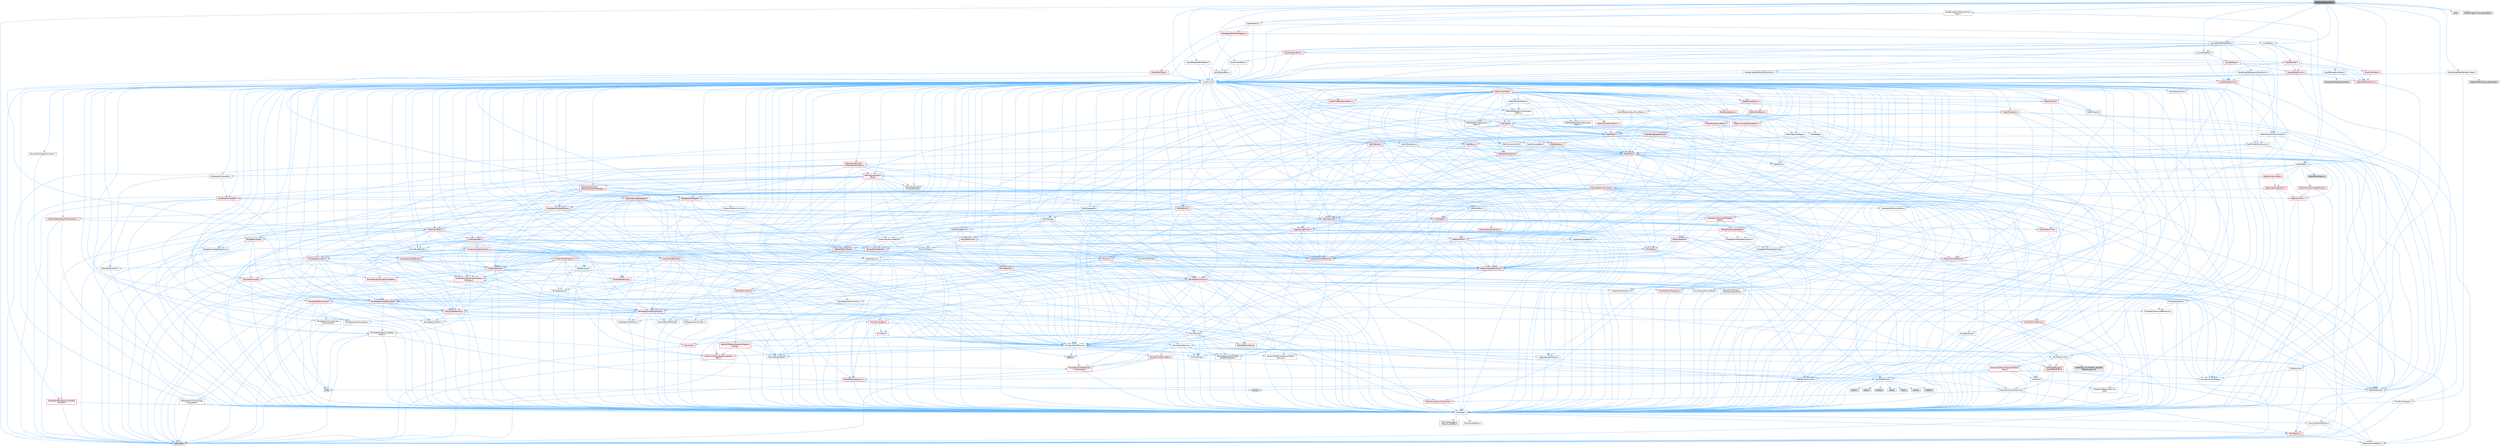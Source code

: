 digraph "RenderingCommon.h"
{
 // INTERACTIVE_SVG=YES
 // LATEX_PDF_SIZE
  bgcolor="transparent";
  edge [fontname=Helvetica,fontsize=10,labelfontname=Helvetica,labelfontsize=10];
  node [fontname=Helvetica,fontsize=10,shape=box,height=0.2,width=0.4];
  Node1 [id="Node000001",label="RenderingCommon.h",height=0.2,width=0.4,color="gray40", fillcolor="grey60", style="filled", fontcolor="black",tooltip=" "];
  Node1 -> Node2 [id="edge1_Node000001_Node000002",color="steelblue1",style="solid",tooltip=" "];
  Node2 [id="Node000002",label="CoreMinimal.h",height=0.2,width=0.4,color="grey40", fillcolor="white", style="filled",URL="$d7/d67/CoreMinimal_8h.html",tooltip=" "];
  Node2 -> Node3 [id="edge2_Node000002_Node000003",color="steelblue1",style="solid",tooltip=" "];
  Node3 [id="Node000003",label="CoreTypes.h",height=0.2,width=0.4,color="grey40", fillcolor="white", style="filled",URL="$dc/dec/CoreTypes_8h.html",tooltip=" "];
  Node3 -> Node4 [id="edge3_Node000003_Node000004",color="steelblue1",style="solid",tooltip=" "];
  Node4 [id="Node000004",label="HAL/Platform.h",height=0.2,width=0.4,color="red", fillcolor="#FFF0F0", style="filled",URL="$d9/dd0/Platform_8h.html",tooltip=" "];
  Node4 -> Node7 [id="edge4_Node000004_Node000007",color="steelblue1",style="solid",tooltip=" "];
  Node7 [id="Node000007",label="type_traits",height=0.2,width=0.4,color="grey60", fillcolor="#E0E0E0", style="filled",tooltip=" "];
  Node4 -> Node8 [id="edge5_Node000004_Node000008",color="steelblue1",style="solid",tooltip=" "];
  Node8 [id="Node000008",label="PreprocessorHelpers.h",height=0.2,width=0.4,color="grey40", fillcolor="white", style="filled",URL="$db/ddb/PreprocessorHelpers_8h.html",tooltip=" "];
  Node3 -> Node14 [id="edge6_Node000003_Node000014",color="steelblue1",style="solid",tooltip=" "];
  Node14 [id="Node000014",label="ProfilingDebugging\l/UMemoryDefines.h",height=0.2,width=0.4,color="grey40", fillcolor="white", style="filled",URL="$d2/da2/UMemoryDefines_8h.html",tooltip=" "];
  Node3 -> Node15 [id="edge7_Node000003_Node000015",color="steelblue1",style="solid",tooltip=" "];
  Node15 [id="Node000015",label="Misc/CoreMiscDefines.h",height=0.2,width=0.4,color="grey40", fillcolor="white", style="filled",URL="$da/d38/CoreMiscDefines_8h.html",tooltip=" "];
  Node15 -> Node4 [id="edge8_Node000015_Node000004",color="steelblue1",style="solid",tooltip=" "];
  Node15 -> Node8 [id="edge9_Node000015_Node000008",color="steelblue1",style="solid",tooltip=" "];
  Node3 -> Node16 [id="edge10_Node000003_Node000016",color="steelblue1",style="solid",tooltip=" "];
  Node16 [id="Node000016",label="Misc/CoreDefines.h",height=0.2,width=0.4,color="grey40", fillcolor="white", style="filled",URL="$d3/dd2/CoreDefines_8h.html",tooltip=" "];
  Node2 -> Node17 [id="edge11_Node000002_Node000017",color="steelblue1",style="solid",tooltip=" "];
  Node17 [id="Node000017",label="CoreFwd.h",height=0.2,width=0.4,color="grey40", fillcolor="white", style="filled",URL="$d1/d1e/CoreFwd_8h.html",tooltip=" "];
  Node17 -> Node3 [id="edge12_Node000017_Node000003",color="steelblue1",style="solid",tooltip=" "];
  Node17 -> Node18 [id="edge13_Node000017_Node000018",color="steelblue1",style="solid",tooltip=" "];
  Node18 [id="Node000018",label="Containers/ContainersFwd.h",height=0.2,width=0.4,color="grey40", fillcolor="white", style="filled",URL="$d4/d0a/ContainersFwd_8h.html",tooltip=" "];
  Node18 -> Node4 [id="edge14_Node000018_Node000004",color="steelblue1",style="solid",tooltip=" "];
  Node18 -> Node3 [id="edge15_Node000018_Node000003",color="steelblue1",style="solid",tooltip=" "];
  Node18 -> Node19 [id="edge16_Node000018_Node000019",color="steelblue1",style="solid",tooltip=" "];
  Node19 [id="Node000019",label="Traits/IsContiguousContainer.h",height=0.2,width=0.4,color="red", fillcolor="#FFF0F0", style="filled",URL="$d5/d3c/IsContiguousContainer_8h.html",tooltip=" "];
  Node19 -> Node3 [id="edge17_Node000019_Node000003",color="steelblue1",style="solid",tooltip=" "];
  Node17 -> Node22 [id="edge18_Node000017_Node000022",color="steelblue1",style="solid",tooltip=" "];
  Node22 [id="Node000022",label="Math/MathFwd.h",height=0.2,width=0.4,color="grey40", fillcolor="white", style="filled",URL="$d2/d10/MathFwd_8h.html",tooltip=" "];
  Node22 -> Node4 [id="edge19_Node000022_Node000004",color="steelblue1",style="solid",tooltip=" "];
  Node17 -> Node23 [id="edge20_Node000017_Node000023",color="steelblue1",style="solid",tooltip=" "];
  Node23 [id="Node000023",label="UObject/UObjectHierarchy\lFwd.h",height=0.2,width=0.4,color="grey40", fillcolor="white", style="filled",URL="$d3/d13/UObjectHierarchyFwd_8h.html",tooltip=" "];
  Node2 -> Node23 [id="edge21_Node000002_Node000023",color="steelblue1",style="solid",tooltip=" "];
  Node2 -> Node18 [id="edge22_Node000002_Node000018",color="steelblue1",style="solid",tooltip=" "];
  Node2 -> Node24 [id="edge23_Node000002_Node000024",color="steelblue1",style="solid",tooltip=" "];
  Node24 [id="Node000024",label="Misc/VarArgs.h",height=0.2,width=0.4,color="grey40", fillcolor="white", style="filled",URL="$d5/d6f/VarArgs_8h.html",tooltip=" "];
  Node24 -> Node3 [id="edge24_Node000024_Node000003",color="steelblue1",style="solid",tooltip=" "];
  Node2 -> Node25 [id="edge25_Node000002_Node000025",color="steelblue1",style="solid",tooltip=" "];
  Node25 [id="Node000025",label="Logging/LogVerbosity.h",height=0.2,width=0.4,color="grey40", fillcolor="white", style="filled",URL="$d2/d8f/LogVerbosity_8h.html",tooltip=" "];
  Node25 -> Node3 [id="edge26_Node000025_Node000003",color="steelblue1",style="solid",tooltip=" "];
  Node2 -> Node26 [id="edge27_Node000002_Node000026",color="steelblue1",style="solid",tooltip=" "];
  Node26 [id="Node000026",label="Misc/OutputDevice.h",height=0.2,width=0.4,color="grey40", fillcolor="white", style="filled",URL="$d7/d32/OutputDevice_8h.html",tooltip=" "];
  Node26 -> Node17 [id="edge28_Node000026_Node000017",color="steelblue1",style="solid",tooltip=" "];
  Node26 -> Node3 [id="edge29_Node000026_Node000003",color="steelblue1",style="solid",tooltip=" "];
  Node26 -> Node25 [id="edge30_Node000026_Node000025",color="steelblue1",style="solid",tooltip=" "];
  Node26 -> Node24 [id="edge31_Node000026_Node000024",color="steelblue1",style="solid",tooltip=" "];
  Node26 -> Node27 [id="edge32_Node000026_Node000027",color="steelblue1",style="solid",tooltip=" "];
  Node27 [id="Node000027",label="Templates/IsArrayOrRefOf\lTypeByPredicate.h",height=0.2,width=0.4,color="grey40", fillcolor="white", style="filled",URL="$d6/da1/IsArrayOrRefOfTypeByPredicate_8h.html",tooltip=" "];
  Node27 -> Node3 [id="edge33_Node000027_Node000003",color="steelblue1",style="solid",tooltip=" "];
  Node26 -> Node28 [id="edge34_Node000026_Node000028",color="steelblue1",style="solid",tooltip=" "];
  Node28 [id="Node000028",label="Templates/IsValidVariadic\lFunctionArg.h",height=0.2,width=0.4,color="red", fillcolor="#FFF0F0", style="filled",URL="$d0/dc8/IsValidVariadicFunctionArg_8h.html",tooltip=" "];
  Node28 -> Node3 [id="edge35_Node000028_Node000003",color="steelblue1",style="solid",tooltip=" "];
  Node28 -> Node7 [id="edge36_Node000028_Node000007",color="steelblue1",style="solid",tooltip=" "];
  Node26 -> Node30 [id="edge37_Node000026_Node000030",color="steelblue1",style="solid",tooltip=" "];
  Node30 [id="Node000030",label="Traits/IsCharEncodingCompatible\lWith.h",height=0.2,width=0.4,color="red", fillcolor="#FFF0F0", style="filled",URL="$df/dd1/IsCharEncodingCompatibleWith_8h.html",tooltip=" "];
  Node30 -> Node7 [id="edge38_Node000030_Node000007",color="steelblue1",style="solid",tooltip=" "];
  Node2 -> Node32 [id="edge39_Node000002_Node000032",color="steelblue1",style="solid",tooltip=" "];
  Node32 [id="Node000032",label="HAL/PlatformCrt.h",height=0.2,width=0.4,color="grey40", fillcolor="white", style="filled",URL="$d8/d75/PlatformCrt_8h.html",tooltip=" "];
  Node32 -> Node33 [id="edge40_Node000032_Node000033",color="steelblue1",style="solid",tooltip=" "];
  Node33 [id="Node000033",label="new",height=0.2,width=0.4,color="grey60", fillcolor="#E0E0E0", style="filled",tooltip=" "];
  Node32 -> Node34 [id="edge41_Node000032_Node000034",color="steelblue1",style="solid",tooltip=" "];
  Node34 [id="Node000034",label="wchar.h",height=0.2,width=0.4,color="grey60", fillcolor="#E0E0E0", style="filled",tooltip=" "];
  Node32 -> Node35 [id="edge42_Node000032_Node000035",color="steelblue1",style="solid",tooltip=" "];
  Node35 [id="Node000035",label="stddef.h",height=0.2,width=0.4,color="grey60", fillcolor="#E0E0E0", style="filled",tooltip=" "];
  Node32 -> Node36 [id="edge43_Node000032_Node000036",color="steelblue1",style="solid",tooltip=" "];
  Node36 [id="Node000036",label="stdlib.h",height=0.2,width=0.4,color="grey60", fillcolor="#E0E0E0", style="filled",tooltip=" "];
  Node32 -> Node37 [id="edge44_Node000032_Node000037",color="steelblue1",style="solid",tooltip=" "];
  Node37 [id="Node000037",label="stdio.h",height=0.2,width=0.4,color="grey60", fillcolor="#E0E0E0", style="filled",tooltip=" "];
  Node32 -> Node38 [id="edge45_Node000032_Node000038",color="steelblue1",style="solid",tooltip=" "];
  Node38 [id="Node000038",label="stdarg.h",height=0.2,width=0.4,color="grey60", fillcolor="#E0E0E0", style="filled",tooltip=" "];
  Node32 -> Node39 [id="edge46_Node000032_Node000039",color="steelblue1",style="solid",tooltip=" "];
  Node39 [id="Node000039",label="math.h",height=0.2,width=0.4,color="grey60", fillcolor="#E0E0E0", style="filled",tooltip=" "];
  Node32 -> Node40 [id="edge47_Node000032_Node000040",color="steelblue1",style="solid",tooltip=" "];
  Node40 [id="Node000040",label="float.h",height=0.2,width=0.4,color="grey60", fillcolor="#E0E0E0", style="filled",tooltip=" "];
  Node32 -> Node41 [id="edge48_Node000032_Node000041",color="steelblue1",style="solid",tooltip=" "];
  Node41 [id="Node000041",label="string.h",height=0.2,width=0.4,color="grey60", fillcolor="#E0E0E0", style="filled",tooltip=" "];
  Node2 -> Node42 [id="edge49_Node000002_Node000042",color="steelblue1",style="solid",tooltip=" "];
  Node42 [id="Node000042",label="HAL/PlatformMisc.h",height=0.2,width=0.4,color="grey40", fillcolor="white", style="filled",URL="$d0/df5/PlatformMisc_8h.html",tooltip=" "];
  Node42 -> Node3 [id="edge50_Node000042_Node000003",color="steelblue1",style="solid",tooltip=" "];
  Node42 -> Node43 [id="edge51_Node000042_Node000043",color="steelblue1",style="solid",tooltip=" "];
  Node43 [id="Node000043",label="GenericPlatform/GenericPlatform\lMisc.h",height=0.2,width=0.4,color="red", fillcolor="#FFF0F0", style="filled",URL="$db/d9a/GenericPlatformMisc_8h.html",tooltip=" "];
  Node43 -> Node17 [id="edge52_Node000043_Node000017",color="steelblue1",style="solid",tooltip=" "];
  Node43 -> Node3 [id="edge53_Node000043_Node000003",color="steelblue1",style="solid",tooltip=" "];
  Node43 -> Node32 [id="edge54_Node000043_Node000032",color="steelblue1",style="solid",tooltip=" "];
  Node43 -> Node47 [id="edge55_Node000043_Node000047",color="steelblue1",style="solid",tooltip=" "];
  Node47 [id="Node000047",label="Math/NumericLimits.h",height=0.2,width=0.4,color="grey40", fillcolor="white", style="filled",URL="$df/d1b/NumericLimits_8h.html",tooltip=" "];
  Node47 -> Node3 [id="edge56_Node000047_Node000003",color="steelblue1",style="solid",tooltip=" "];
  Node43 -> Node49 [id="edge57_Node000043_Node000049",color="steelblue1",style="solid",tooltip=" "];
  Node49 [id="Node000049",label="Misc/EnumClassFlags.h",height=0.2,width=0.4,color="grey40", fillcolor="white", style="filled",URL="$d8/de7/EnumClassFlags_8h.html",tooltip=" "];
  Node42 -> Node52 [id="edge58_Node000042_Node000052",color="steelblue1",style="solid",tooltip=" "];
  Node52 [id="Node000052",label="COMPILED_PLATFORM_HEADER\l(PlatformMisc.h)",height=0.2,width=0.4,color="grey60", fillcolor="#E0E0E0", style="filled",tooltip=" "];
  Node42 -> Node53 [id="edge59_Node000042_Node000053",color="steelblue1",style="solid",tooltip=" "];
  Node53 [id="Node000053",label="ProfilingDebugging\l/CpuProfilerTrace.h",height=0.2,width=0.4,color="red", fillcolor="#FFF0F0", style="filled",URL="$da/dcb/CpuProfilerTrace_8h.html",tooltip=" "];
  Node53 -> Node3 [id="edge60_Node000053_Node000003",color="steelblue1",style="solid",tooltip=" "];
  Node53 -> Node18 [id="edge61_Node000053_Node000018",color="steelblue1",style="solid",tooltip=" "];
  Node53 -> Node54 [id="edge62_Node000053_Node000054",color="steelblue1",style="solid",tooltip=" "];
  Node54 [id="Node000054",label="HAL/PlatformAtomics.h",height=0.2,width=0.4,color="red", fillcolor="#FFF0F0", style="filled",URL="$d3/d36/PlatformAtomics_8h.html",tooltip=" "];
  Node54 -> Node3 [id="edge63_Node000054_Node000003",color="steelblue1",style="solid",tooltip=" "];
  Node53 -> Node8 [id="edge64_Node000053_Node000008",color="steelblue1",style="solid",tooltip=" "];
  Node2 -> Node61 [id="edge65_Node000002_Node000061",color="steelblue1",style="solid",tooltip=" "];
  Node61 [id="Node000061",label="Misc/AssertionMacros.h",height=0.2,width=0.4,color="grey40", fillcolor="white", style="filled",URL="$d0/dfa/AssertionMacros_8h.html",tooltip=" "];
  Node61 -> Node3 [id="edge66_Node000061_Node000003",color="steelblue1",style="solid",tooltip=" "];
  Node61 -> Node4 [id="edge67_Node000061_Node000004",color="steelblue1",style="solid",tooltip=" "];
  Node61 -> Node42 [id="edge68_Node000061_Node000042",color="steelblue1",style="solid",tooltip=" "];
  Node61 -> Node8 [id="edge69_Node000061_Node000008",color="steelblue1",style="solid",tooltip=" "];
  Node61 -> Node62 [id="edge70_Node000061_Node000062",color="steelblue1",style="solid",tooltip=" "];
  Node62 [id="Node000062",label="Templates/EnableIf.h",height=0.2,width=0.4,color="grey40", fillcolor="white", style="filled",URL="$d7/d60/EnableIf_8h.html",tooltip=" "];
  Node62 -> Node3 [id="edge71_Node000062_Node000003",color="steelblue1",style="solid",tooltip=" "];
  Node61 -> Node27 [id="edge72_Node000061_Node000027",color="steelblue1",style="solid",tooltip=" "];
  Node61 -> Node28 [id="edge73_Node000061_Node000028",color="steelblue1",style="solid",tooltip=" "];
  Node61 -> Node30 [id="edge74_Node000061_Node000030",color="steelblue1",style="solid",tooltip=" "];
  Node61 -> Node24 [id="edge75_Node000061_Node000024",color="steelblue1",style="solid",tooltip=" "];
  Node61 -> Node63 [id="edge76_Node000061_Node000063",color="steelblue1",style="solid",tooltip=" "];
  Node63 [id="Node000063",label="String/FormatStringSan.h",height=0.2,width=0.4,color="red", fillcolor="#FFF0F0", style="filled",URL="$d3/d8b/FormatStringSan_8h.html",tooltip=" "];
  Node63 -> Node7 [id="edge77_Node000063_Node000007",color="steelblue1",style="solid",tooltip=" "];
  Node63 -> Node3 [id="edge78_Node000063_Node000003",color="steelblue1",style="solid",tooltip=" "];
  Node63 -> Node28 [id="edge79_Node000063_Node000028",color="steelblue1",style="solid",tooltip=" "];
  Node63 -> Node18 [id="edge80_Node000063_Node000018",color="steelblue1",style="solid",tooltip=" "];
  Node61 -> Node69 [id="edge81_Node000061_Node000069",color="steelblue1",style="solid",tooltip=" "];
  Node69 [id="Node000069",label="atomic",height=0.2,width=0.4,color="grey60", fillcolor="#E0E0E0", style="filled",tooltip=" "];
  Node2 -> Node70 [id="edge82_Node000002_Node000070",color="steelblue1",style="solid",tooltip=" "];
  Node70 [id="Node000070",label="Templates/IsPointer.h",height=0.2,width=0.4,color="grey40", fillcolor="white", style="filled",URL="$d7/d05/IsPointer_8h.html",tooltip=" "];
  Node70 -> Node3 [id="edge83_Node000070_Node000003",color="steelblue1",style="solid",tooltip=" "];
  Node2 -> Node71 [id="edge84_Node000002_Node000071",color="steelblue1",style="solid",tooltip=" "];
  Node71 [id="Node000071",label="HAL/PlatformMemory.h",height=0.2,width=0.4,color="red", fillcolor="#FFF0F0", style="filled",URL="$de/d68/PlatformMemory_8h.html",tooltip=" "];
  Node71 -> Node3 [id="edge85_Node000071_Node000003",color="steelblue1",style="solid",tooltip=" "];
  Node2 -> Node54 [id="edge86_Node000002_Node000054",color="steelblue1",style="solid",tooltip=" "];
  Node2 -> Node76 [id="edge87_Node000002_Node000076",color="steelblue1",style="solid",tooltip=" "];
  Node76 [id="Node000076",label="Misc/Exec.h",height=0.2,width=0.4,color="grey40", fillcolor="white", style="filled",URL="$de/ddb/Exec_8h.html",tooltip=" "];
  Node76 -> Node3 [id="edge88_Node000076_Node000003",color="steelblue1",style="solid",tooltip=" "];
  Node76 -> Node61 [id="edge89_Node000076_Node000061",color="steelblue1",style="solid",tooltip=" "];
  Node2 -> Node77 [id="edge90_Node000002_Node000077",color="steelblue1",style="solid",tooltip=" "];
  Node77 [id="Node000077",label="HAL/MemoryBase.h",height=0.2,width=0.4,color="red", fillcolor="#FFF0F0", style="filled",URL="$d6/d9f/MemoryBase_8h.html",tooltip=" "];
  Node77 -> Node3 [id="edge91_Node000077_Node000003",color="steelblue1",style="solid",tooltip=" "];
  Node77 -> Node54 [id="edge92_Node000077_Node000054",color="steelblue1",style="solid",tooltip=" "];
  Node77 -> Node32 [id="edge93_Node000077_Node000032",color="steelblue1",style="solid",tooltip=" "];
  Node77 -> Node76 [id="edge94_Node000077_Node000076",color="steelblue1",style="solid",tooltip=" "];
  Node77 -> Node26 [id="edge95_Node000077_Node000026",color="steelblue1",style="solid",tooltip=" "];
  Node2 -> Node87 [id="edge96_Node000002_Node000087",color="steelblue1",style="solid",tooltip=" "];
  Node87 [id="Node000087",label="HAL/UnrealMemory.h",height=0.2,width=0.4,color="red", fillcolor="#FFF0F0", style="filled",URL="$d9/d96/UnrealMemory_8h.html",tooltip=" "];
  Node87 -> Node3 [id="edge97_Node000087_Node000003",color="steelblue1",style="solid",tooltip=" "];
  Node87 -> Node77 [id="edge98_Node000087_Node000077",color="steelblue1",style="solid",tooltip=" "];
  Node87 -> Node71 [id="edge99_Node000087_Node000071",color="steelblue1",style="solid",tooltip=" "];
  Node87 -> Node70 [id="edge100_Node000087_Node000070",color="steelblue1",style="solid",tooltip=" "];
  Node2 -> Node89 [id="edge101_Node000002_Node000089",color="steelblue1",style="solid",tooltip=" "];
  Node89 [id="Node000089",label="Templates/IsArithmetic.h",height=0.2,width=0.4,color="grey40", fillcolor="white", style="filled",URL="$d2/d5d/IsArithmetic_8h.html",tooltip=" "];
  Node89 -> Node3 [id="edge102_Node000089_Node000003",color="steelblue1",style="solid",tooltip=" "];
  Node2 -> Node83 [id="edge103_Node000002_Node000083",color="steelblue1",style="solid",tooltip=" "];
  Node83 [id="Node000083",label="Templates/AndOrNot.h",height=0.2,width=0.4,color="grey40", fillcolor="white", style="filled",URL="$db/d0a/AndOrNot_8h.html",tooltip=" "];
  Node83 -> Node3 [id="edge104_Node000083_Node000003",color="steelblue1",style="solid",tooltip=" "];
  Node2 -> Node90 [id="edge105_Node000002_Node000090",color="steelblue1",style="solid",tooltip=" "];
  Node90 [id="Node000090",label="Templates/IsPODType.h",height=0.2,width=0.4,color="grey40", fillcolor="white", style="filled",URL="$d7/db1/IsPODType_8h.html",tooltip=" "];
  Node90 -> Node3 [id="edge106_Node000090_Node000003",color="steelblue1",style="solid",tooltip=" "];
  Node2 -> Node91 [id="edge107_Node000002_Node000091",color="steelblue1",style="solid",tooltip=" "];
  Node91 [id="Node000091",label="Templates/IsUECoreType.h",height=0.2,width=0.4,color="grey40", fillcolor="white", style="filled",URL="$d1/db8/IsUECoreType_8h.html",tooltip=" "];
  Node91 -> Node3 [id="edge108_Node000091_Node000003",color="steelblue1",style="solid",tooltip=" "];
  Node91 -> Node7 [id="edge109_Node000091_Node000007",color="steelblue1",style="solid",tooltip=" "];
  Node2 -> Node84 [id="edge110_Node000002_Node000084",color="steelblue1",style="solid",tooltip=" "];
  Node84 [id="Node000084",label="Templates/IsTriviallyCopy\lConstructible.h",height=0.2,width=0.4,color="grey40", fillcolor="white", style="filled",URL="$d3/d78/IsTriviallyCopyConstructible_8h.html",tooltip=" "];
  Node84 -> Node3 [id="edge111_Node000084_Node000003",color="steelblue1",style="solid",tooltip=" "];
  Node84 -> Node7 [id="edge112_Node000084_Node000007",color="steelblue1",style="solid",tooltip=" "];
  Node2 -> Node92 [id="edge113_Node000002_Node000092",color="steelblue1",style="solid",tooltip=" "];
  Node92 [id="Node000092",label="Templates/UnrealTypeTraits.h",height=0.2,width=0.4,color="red", fillcolor="#FFF0F0", style="filled",URL="$d2/d2d/UnrealTypeTraits_8h.html",tooltip=" "];
  Node92 -> Node3 [id="edge114_Node000092_Node000003",color="steelblue1",style="solid",tooltip=" "];
  Node92 -> Node70 [id="edge115_Node000092_Node000070",color="steelblue1",style="solid",tooltip=" "];
  Node92 -> Node61 [id="edge116_Node000092_Node000061",color="steelblue1",style="solid",tooltip=" "];
  Node92 -> Node83 [id="edge117_Node000092_Node000083",color="steelblue1",style="solid",tooltip=" "];
  Node92 -> Node62 [id="edge118_Node000092_Node000062",color="steelblue1",style="solid",tooltip=" "];
  Node92 -> Node89 [id="edge119_Node000092_Node000089",color="steelblue1",style="solid",tooltip=" "];
  Node92 -> Node90 [id="edge120_Node000092_Node000090",color="steelblue1",style="solid",tooltip=" "];
  Node92 -> Node91 [id="edge121_Node000092_Node000091",color="steelblue1",style="solid",tooltip=" "];
  Node92 -> Node84 [id="edge122_Node000092_Node000084",color="steelblue1",style="solid",tooltip=" "];
  Node2 -> Node62 [id="edge123_Node000002_Node000062",color="steelblue1",style="solid",tooltip=" "];
  Node2 -> Node94 [id="edge124_Node000002_Node000094",color="steelblue1",style="solid",tooltip=" "];
  Node94 [id="Node000094",label="Templates/RemoveReference.h",height=0.2,width=0.4,color="grey40", fillcolor="white", style="filled",URL="$da/dbe/RemoveReference_8h.html",tooltip=" "];
  Node94 -> Node3 [id="edge125_Node000094_Node000003",color="steelblue1",style="solid",tooltip=" "];
  Node2 -> Node95 [id="edge126_Node000002_Node000095",color="steelblue1",style="solid",tooltip=" "];
  Node95 [id="Node000095",label="Templates/IntegralConstant.h",height=0.2,width=0.4,color="grey40", fillcolor="white", style="filled",URL="$db/d1b/IntegralConstant_8h.html",tooltip=" "];
  Node95 -> Node3 [id="edge127_Node000095_Node000003",color="steelblue1",style="solid",tooltip=" "];
  Node2 -> Node96 [id="edge128_Node000002_Node000096",color="steelblue1",style="solid",tooltip=" "];
  Node96 [id="Node000096",label="Templates/IsClass.h",height=0.2,width=0.4,color="grey40", fillcolor="white", style="filled",URL="$db/dcb/IsClass_8h.html",tooltip=" "];
  Node96 -> Node3 [id="edge129_Node000096_Node000003",color="steelblue1",style="solid",tooltip=" "];
  Node2 -> Node97 [id="edge130_Node000002_Node000097",color="steelblue1",style="solid",tooltip=" "];
  Node97 [id="Node000097",label="Templates/TypeCompatible\lBytes.h",height=0.2,width=0.4,color="grey40", fillcolor="white", style="filled",URL="$df/d0a/TypeCompatibleBytes_8h.html",tooltip=" "];
  Node97 -> Node3 [id="edge131_Node000097_Node000003",color="steelblue1",style="solid",tooltip=" "];
  Node97 -> Node41 [id="edge132_Node000097_Node000041",color="steelblue1",style="solid",tooltip=" "];
  Node97 -> Node33 [id="edge133_Node000097_Node000033",color="steelblue1",style="solid",tooltip=" "];
  Node97 -> Node7 [id="edge134_Node000097_Node000007",color="steelblue1",style="solid",tooltip=" "];
  Node2 -> Node19 [id="edge135_Node000002_Node000019",color="steelblue1",style="solid",tooltip=" "];
  Node2 -> Node98 [id="edge136_Node000002_Node000098",color="steelblue1",style="solid",tooltip=" "];
  Node98 [id="Node000098",label="Templates/UnrealTemplate.h",height=0.2,width=0.4,color="red", fillcolor="#FFF0F0", style="filled",URL="$d4/d24/UnrealTemplate_8h.html",tooltip=" "];
  Node98 -> Node3 [id="edge137_Node000098_Node000003",color="steelblue1",style="solid",tooltip=" "];
  Node98 -> Node70 [id="edge138_Node000098_Node000070",color="steelblue1",style="solid",tooltip=" "];
  Node98 -> Node87 [id="edge139_Node000098_Node000087",color="steelblue1",style="solid",tooltip=" "];
  Node98 -> Node92 [id="edge140_Node000098_Node000092",color="steelblue1",style="solid",tooltip=" "];
  Node98 -> Node94 [id="edge141_Node000098_Node000094",color="steelblue1",style="solid",tooltip=" "];
  Node98 -> Node97 [id="edge142_Node000098_Node000097",color="steelblue1",style="solid",tooltip=" "];
  Node98 -> Node19 [id="edge143_Node000098_Node000019",color="steelblue1",style="solid",tooltip=" "];
  Node98 -> Node7 [id="edge144_Node000098_Node000007",color="steelblue1",style="solid",tooltip=" "];
  Node2 -> Node47 [id="edge145_Node000002_Node000047",color="steelblue1",style="solid",tooltip=" "];
  Node2 -> Node102 [id="edge146_Node000002_Node000102",color="steelblue1",style="solid",tooltip=" "];
  Node102 [id="Node000102",label="HAL/PlatformMath.h",height=0.2,width=0.4,color="red", fillcolor="#FFF0F0", style="filled",URL="$dc/d53/PlatformMath_8h.html",tooltip=" "];
  Node102 -> Node3 [id="edge147_Node000102_Node000003",color="steelblue1",style="solid",tooltip=" "];
  Node2 -> Node85 [id="edge148_Node000002_Node000085",color="steelblue1",style="solid",tooltip=" "];
  Node85 [id="Node000085",label="Templates/IsTriviallyCopy\lAssignable.h",height=0.2,width=0.4,color="grey40", fillcolor="white", style="filled",URL="$d2/df2/IsTriviallyCopyAssignable_8h.html",tooltip=" "];
  Node85 -> Node3 [id="edge149_Node000085_Node000003",color="steelblue1",style="solid",tooltip=" "];
  Node85 -> Node7 [id="edge150_Node000085_Node000007",color="steelblue1",style="solid",tooltip=" "];
  Node2 -> Node110 [id="edge151_Node000002_Node000110",color="steelblue1",style="solid",tooltip=" "];
  Node110 [id="Node000110",label="Templates/MemoryOps.h",height=0.2,width=0.4,color="red", fillcolor="#FFF0F0", style="filled",URL="$db/dea/MemoryOps_8h.html",tooltip=" "];
  Node110 -> Node3 [id="edge152_Node000110_Node000003",color="steelblue1",style="solid",tooltip=" "];
  Node110 -> Node87 [id="edge153_Node000110_Node000087",color="steelblue1",style="solid",tooltip=" "];
  Node110 -> Node85 [id="edge154_Node000110_Node000085",color="steelblue1",style="solid",tooltip=" "];
  Node110 -> Node84 [id="edge155_Node000110_Node000084",color="steelblue1",style="solid",tooltip=" "];
  Node110 -> Node92 [id="edge156_Node000110_Node000092",color="steelblue1",style="solid",tooltip=" "];
  Node110 -> Node33 [id="edge157_Node000110_Node000033",color="steelblue1",style="solid",tooltip=" "];
  Node110 -> Node7 [id="edge158_Node000110_Node000007",color="steelblue1",style="solid",tooltip=" "];
  Node2 -> Node111 [id="edge159_Node000002_Node000111",color="steelblue1",style="solid",tooltip=" "];
  Node111 [id="Node000111",label="Containers/ContainerAllocation\lPolicies.h",height=0.2,width=0.4,color="red", fillcolor="#FFF0F0", style="filled",URL="$d7/dff/ContainerAllocationPolicies_8h.html",tooltip=" "];
  Node111 -> Node3 [id="edge160_Node000111_Node000003",color="steelblue1",style="solid",tooltip=" "];
  Node111 -> Node111 [id="edge161_Node000111_Node000111",color="steelblue1",style="solid",tooltip=" "];
  Node111 -> Node102 [id="edge162_Node000111_Node000102",color="steelblue1",style="solid",tooltip=" "];
  Node111 -> Node87 [id="edge163_Node000111_Node000087",color="steelblue1",style="solid",tooltip=" "];
  Node111 -> Node47 [id="edge164_Node000111_Node000047",color="steelblue1",style="solid",tooltip=" "];
  Node111 -> Node61 [id="edge165_Node000111_Node000061",color="steelblue1",style="solid",tooltip=" "];
  Node111 -> Node110 [id="edge166_Node000111_Node000110",color="steelblue1",style="solid",tooltip=" "];
  Node111 -> Node97 [id="edge167_Node000111_Node000097",color="steelblue1",style="solid",tooltip=" "];
  Node111 -> Node7 [id="edge168_Node000111_Node000007",color="steelblue1",style="solid",tooltip=" "];
  Node2 -> Node114 [id="edge169_Node000002_Node000114",color="steelblue1",style="solid",tooltip=" "];
  Node114 [id="Node000114",label="Templates/IsEnumClass.h",height=0.2,width=0.4,color="grey40", fillcolor="white", style="filled",URL="$d7/d15/IsEnumClass_8h.html",tooltip=" "];
  Node114 -> Node3 [id="edge170_Node000114_Node000003",color="steelblue1",style="solid",tooltip=" "];
  Node114 -> Node83 [id="edge171_Node000114_Node000083",color="steelblue1",style="solid",tooltip=" "];
  Node2 -> Node115 [id="edge172_Node000002_Node000115",color="steelblue1",style="solid",tooltip=" "];
  Node115 [id="Node000115",label="HAL/PlatformProperties.h",height=0.2,width=0.4,color="red", fillcolor="#FFF0F0", style="filled",URL="$d9/db0/PlatformProperties_8h.html",tooltip=" "];
  Node115 -> Node3 [id="edge173_Node000115_Node000003",color="steelblue1",style="solid",tooltip=" "];
  Node2 -> Node118 [id="edge174_Node000002_Node000118",color="steelblue1",style="solid",tooltip=" "];
  Node118 [id="Node000118",label="Misc/EngineVersionBase.h",height=0.2,width=0.4,color="grey40", fillcolor="white", style="filled",URL="$d5/d2b/EngineVersionBase_8h.html",tooltip=" "];
  Node118 -> Node3 [id="edge175_Node000118_Node000003",color="steelblue1",style="solid",tooltip=" "];
  Node2 -> Node119 [id="edge176_Node000002_Node000119",color="steelblue1",style="solid",tooltip=" "];
  Node119 [id="Node000119",label="Internationalization\l/TextNamespaceFwd.h",height=0.2,width=0.4,color="grey40", fillcolor="white", style="filled",URL="$d8/d97/TextNamespaceFwd_8h.html",tooltip=" "];
  Node119 -> Node3 [id="edge177_Node000119_Node000003",color="steelblue1",style="solid",tooltip=" "];
  Node2 -> Node120 [id="edge178_Node000002_Node000120",color="steelblue1",style="solid",tooltip=" "];
  Node120 [id="Node000120",label="Serialization/Archive.h",height=0.2,width=0.4,color="red", fillcolor="#FFF0F0", style="filled",URL="$d7/d3b/Archive_8h.html",tooltip=" "];
  Node120 -> Node17 [id="edge179_Node000120_Node000017",color="steelblue1",style="solid",tooltip=" "];
  Node120 -> Node3 [id="edge180_Node000120_Node000003",color="steelblue1",style="solid",tooltip=" "];
  Node120 -> Node115 [id="edge181_Node000120_Node000115",color="steelblue1",style="solid",tooltip=" "];
  Node120 -> Node119 [id="edge182_Node000120_Node000119",color="steelblue1",style="solid",tooltip=" "];
  Node120 -> Node22 [id="edge183_Node000120_Node000022",color="steelblue1",style="solid",tooltip=" "];
  Node120 -> Node61 [id="edge184_Node000120_Node000061",color="steelblue1",style="solid",tooltip=" "];
  Node120 -> Node118 [id="edge185_Node000120_Node000118",color="steelblue1",style="solid",tooltip=" "];
  Node120 -> Node24 [id="edge186_Node000120_Node000024",color="steelblue1",style="solid",tooltip=" "];
  Node120 -> Node62 [id="edge187_Node000120_Node000062",color="steelblue1",style="solid",tooltip=" "];
  Node120 -> Node27 [id="edge188_Node000120_Node000027",color="steelblue1",style="solid",tooltip=" "];
  Node120 -> Node114 [id="edge189_Node000120_Node000114",color="steelblue1",style="solid",tooltip=" "];
  Node120 -> Node28 [id="edge190_Node000120_Node000028",color="steelblue1",style="solid",tooltip=" "];
  Node120 -> Node98 [id="edge191_Node000120_Node000098",color="steelblue1",style="solid",tooltip=" "];
  Node120 -> Node30 [id="edge192_Node000120_Node000030",color="steelblue1",style="solid",tooltip=" "];
  Node120 -> Node123 [id="edge193_Node000120_Node000123",color="steelblue1",style="solid",tooltip=" "];
  Node123 [id="Node000123",label="UObject/ObjectVersion.h",height=0.2,width=0.4,color="grey40", fillcolor="white", style="filled",URL="$da/d63/ObjectVersion_8h.html",tooltip=" "];
  Node123 -> Node3 [id="edge194_Node000123_Node000003",color="steelblue1",style="solid",tooltip=" "];
  Node2 -> Node124 [id="edge195_Node000002_Node000124",color="steelblue1",style="solid",tooltip=" "];
  Node124 [id="Node000124",label="Templates/Less.h",height=0.2,width=0.4,color="grey40", fillcolor="white", style="filled",URL="$de/dc8/Less_8h.html",tooltip=" "];
  Node124 -> Node3 [id="edge196_Node000124_Node000003",color="steelblue1",style="solid",tooltip=" "];
  Node124 -> Node98 [id="edge197_Node000124_Node000098",color="steelblue1",style="solid",tooltip=" "];
  Node2 -> Node125 [id="edge198_Node000002_Node000125",color="steelblue1",style="solid",tooltip=" "];
  Node125 [id="Node000125",label="Templates/Sorting.h",height=0.2,width=0.4,color="red", fillcolor="#FFF0F0", style="filled",URL="$d3/d9e/Sorting_8h.html",tooltip=" "];
  Node125 -> Node3 [id="edge199_Node000125_Node000003",color="steelblue1",style="solid",tooltip=" "];
  Node125 -> Node102 [id="edge200_Node000125_Node000102",color="steelblue1",style="solid",tooltip=" "];
  Node125 -> Node124 [id="edge201_Node000125_Node000124",color="steelblue1",style="solid",tooltip=" "];
  Node2 -> Node136 [id="edge202_Node000002_Node000136",color="steelblue1",style="solid",tooltip=" "];
  Node136 [id="Node000136",label="Misc/Char.h",height=0.2,width=0.4,color="red", fillcolor="#FFF0F0", style="filled",URL="$d0/d58/Char_8h.html",tooltip=" "];
  Node136 -> Node3 [id="edge203_Node000136_Node000003",color="steelblue1",style="solid",tooltip=" "];
  Node136 -> Node7 [id="edge204_Node000136_Node000007",color="steelblue1",style="solid",tooltip=" "];
  Node2 -> Node139 [id="edge205_Node000002_Node000139",color="steelblue1",style="solid",tooltip=" "];
  Node139 [id="Node000139",label="GenericPlatform/GenericPlatform\lStricmp.h",height=0.2,width=0.4,color="grey40", fillcolor="white", style="filled",URL="$d2/d86/GenericPlatformStricmp_8h.html",tooltip=" "];
  Node139 -> Node3 [id="edge206_Node000139_Node000003",color="steelblue1",style="solid",tooltip=" "];
  Node2 -> Node140 [id="edge207_Node000002_Node000140",color="steelblue1",style="solid",tooltip=" "];
  Node140 [id="Node000140",label="GenericPlatform/GenericPlatform\lString.h",height=0.2,width=0.4,color="red", fillcolor="#FFF0F0", style="filled",URL="$dd/d20/GenericPlatformString_8h.html",tooltip=" "];
  Node140 -> Node3 [id="edge208_Node000140_Node000003",color="steelblue1",style="solid",tooltip=" "];
  Node140 -> Node139 [id="edge209_Node000140_Node000139",color="steelblue1",style="solid",tooltip=" "];
  Node140 -> Node62 [id="edge210_Node000140_Node000062",color="steelblue1",style="solid",tooltip=" "];
  Node140 -> Node30 [id="edge211_Node000140_Node000030",color="steelblue1",style="solid",tooltip=" "];
  Node140 -> Node7 [id="edge212_Node000140_Node000007",color="steelblue1",style="solid",tooltip=" "];
  Node2 -> Node73 [id="edge213_Node000002_Node000073",color="steelblue1",style="solid",tooltip=" "];
  Node73 [id="Node000073",label="HAL/PlatformString.h",height=0.2,width=0.4,color="red", fillcolor="#FFF0F0", style="filled",URL="$db/db5/PlatformString_8h.html",tooltip=" "];
  Node73 -> Node3 [id="edge214_Node000073_Node000003",color="steelblue1",style="solid",tooltip=" "];
  Node2 -> Node143 [id="edge215_Node000002_Node000143",color="steelblue1",style="solid",tooltip=" "];
  Node143 [id="Node000143",label="Misc/CString.h",height=0.2,width=0.4,color="grey40", fillcolor="white", style="filled",URL="$d2/d49/CString_8h.html",tooltip=" "];
  Node143 -> Node3 [id="edge216_Node000143_Node000003",color="steelblue1",style="solid",tooltip=" "];
  Node143 -> Node32 [id="edge217_Node000143_Node000032",color="steelblue1",style="solid",tooltip=" "];
  Node143 -> Node73 [id="edge218_Node000143_Node000073",color="steelblue1",style="solid",tooltip=" "];
  Node143 -> Node61 [id="edge219_Node000143_Node000061",color="steelblue1",style="solid",tooltip=" "];
  Node143 -> Node136 [id="edge220_Node000143_Node000136",color="steelblue1",style="solid",tooltip=" "];
  Node143 -> Node24 [id="edge221_Node000143_Node000024",color="steelblue1",style="solid",tooltip=" "];
  Node143 -> Node27 [id="edge222_Node000143_Node000027",color="steelblue1",style="solid",tooltip=" "];
  Node143 -> Node28 [id="edge223_Node000143_Node000028",color="steelblue1",style="solid",tooltip=" "];
  Node143 -> Node30 [id="edge224_Node000143_Node000030",color="steelblue1",style="solid",tooltip=" "];
  Node2 -> Node144 [id="edge225_Node000002_Node000144",color="steelblue1",style="solid",tooltip=" "];
  Node144 [id="Node000144",label="Misc/Crc.h",height=0.2,width=0.4,color="red", fillcolor="#FFF0F0", style="filled",URL="$d4/dd2/Crc_8h.html",tooltip=" "];
  Node144 -> Node3 [id="edge226_Node000144_Node000003",color="steelblue1",style="solid",tooltip=" "];
  Node144 -> Node73 [id="edge227_Node000144_Node000073",color="steelblue1",style="solid",tooltip=" "];
  Node144 -> Node61 [id="edge228_Node000144_Node000061",color="steelblue1",style="solid",tooltip=" "];
  Node144 -> Node143 [id="edge229_Node000144_Node000143",color="steelblue1",style="solid",tooltip=" "];
  Node144 -> Node136 [id="edge230_Node000144_Node000136",color="steelblue1",style="solid",tooltip=" "];
  Node144 -> Node92 [id="edge231_Node000144_Node000092",color="steelblue1",style="solid",tooltip=" "];
  Node2 -> Node135 [id="edge232_Node000002_Node000135",color="steelblue1",style="solid",tooltip=" "];
  Node135 [id="Node000135",label="Math/UnrealMathUtility.h",height=0.2,width=0.4,color="red", fillcolor="#FFF0F0", style="filled",URL="$db/db8/UnrealMathUtility_8h.html",tooltip=" "];
  Node135 -> Node3 [id="edge233_Node000135_Node000003",color="steelblue1",style="solid",tooltip=" "];
  Node135 -> Node61 [id="edge234_Node000135_Node000061",color="steelblue1",style="solid",tooltip=" "];
  Node135 -> Node102 [id="edge235_Node000135_Node000102",color="steelblue1",style="solid",tooltip=" "];
  Node135 -> Node22 [id="edge236_Node000135_Node000022",color="steelblue1",style="solid",tooltip=" "];
  Node2 -> Node145 [id="edge237_Node000002_Node000145",color="steelblue1",style="solid",tooltip=" "];
  Node145 [id="Node000145",label="Containers/UnrealString.h",height=0.2,width=0.4,color="red", fillcolor="#FFF0F0", style="filled",URL="$d5/dba/UnrealString_8h.html",tooltip=" "];
  Node2 -> Node149 [id="edge238_Node000002_Node000149",color="steelblue1",style="solid",tooltip=" "];
  Node149 [id="Node000149",label="Containers/Array.h",height=0.2,width=0.4,color="red", fillcolor="#FFF0F0", style="filled",URL="$df/dd0/Array_8h.html",tooltip=" "];
  Node149 -> Node3 [id="edge239_Node000149_Node000003",color="steelblue1",style="solid",tooltip=" "];
  Node149 -> Node61 [id="edge240_Node000149_Node000061",color="steelblue1",style="solid",tooltip=" "];
  Node149 -> Node87 [id="edge241_Node000149_Node000087",color="steelblue1",style="solid",tooltip=" "];
  Node149 -> Node92 [id="edge242_Node000149_Node000092",color="steelblue1",style="solid",tooltip=" "];
  Node149 -> Node98 [id="edge243_Node000149_Node000098",color="steelblue1",style="solid",tooltip=" "];
  Node149 -> Node111 [id="edge244_Node000149_Node000111",color="steelblue1",style="solid",tooltip=" "];
  Node149 -> Node120 [id="edge245_Node000149_Node000120",color="steelblue1",style="solid",tooltip=" "];
  Node149 -> Node128 [id="edge246_Node000149_Node000128",color="steelblue1",style="solid",tooltip=" "];
  Node128 [id="Node000128",label="Templates/Invoke.h",height=0.2,width=0.4,color="red", fillcolor="#FFF0F0", style="filled",URL="$d7/deb/Invoke_8h.html",tooltip=" "];
  Node128 -> Node3 [id="edge247_Node000128_Node000003",color="steelblue1",style="solid",tooltip=" "];
  Node128 -> Node98 [id="edge248_Node000128_Node000098",color="steelblue1",style="solid",tooltip=" "];
  Node128 -> Node7 [id="edge249_Node000128_Node000007",color="steelblue1",style="solid",tooltip=" "];
  Node149 -> Node124 [id="edge250_Node000149_Node000124",color="steelblue1",style="solid",tooltip=" "];
  Node149 -> Node125 [id="edge251_Node000149_Node000125",color="steelblue1",style="solid",tooltip=" "];
  Node149 -> Node172 [id="edge252_Node000149_Node000172",color="steelblue1",style="solid",tooltip=" "];
  Node172 [id="Node000172",label="Templates/AlignmentTemplates.h",height=0.2,width=0.4,color="red", fillcolor="#FFF0F0", style="filled",URL="$dd/d32/AlignmentTemplates_8h.html",tooltip=" "];
  Node172 -> Node3 [id="edge253_Node000172_Node000003",color="steelblue1",style="solid",tooltip=" "];
  Node172 -> Node70 [id="edge254_Node000172_Node000070",color="steelblue1",style="solid",tooltip=" "];
  Node149 -> Node7 [id="edge255_Node000149_Node000007",color="steelblue1",style="solid",tooltip=" "];
  Node2 -> Node173 [id="edge256_Node000002_Node000173",color="steelblue1",style="solid",tooltip=" "];
  Node173 [id="Node000173",label="Misc/FrameNumber.h",height=0.2,width=0.4,color="grey40", fillcolor="white", style="filled",URL="$dd/dbd/FrameNumber_8h.html",tooltip=" "];
  Node173 -> Node3 [id="edge257_Node000173_Node000003",color="steelblue1",style="solid",tooltip=" "];
  Node173 -> Node47 [id="edge258_Node000173_Node000047",color="steelblue1",style="solid",tooltip=" "];
  Node173 -> Node135 [id="edge259_Node000173_Node000135",color="steelblue1",style="solid",tooltip=" "];
  Node173 -> Node62 [id="edge260_Node000173_Node000062",color="steelblue1",style="solid",tooltip=" "];
  Node173 -> Node92 [id="edge261_Node000173_Node000092",color="steelblue1",style="solid",tooltip=" "];
  Node2 -> Node174 [id="edge262_Node000002_Node000174",color="steelblue1",style="solid",tooltip=" "];
  Node174 [id="Node000174",label="Misc/Timespan.h",height=0.2,width=0.4,color="grey40", fillcolor="white", style="filled",URL="$da/dd9/Timespan_8h.html",tooltip=" "];
  Node174 -> Node3 [id="edge263_Node000174_Node000003",color="steelblue1",style="solid",tooltip=" "];
  Node174 -> Node175 [id="edge264_Node000174_Node000175",color="steelblue1",style="solid",tooltip=" "];
  Node175 [id="Node000175",label="Math/Interval.h",height=0.2,width=0.4,color="grey40", fillcolor="white", style="filled",URL="$d1/d55/Interval_8h.html",tooltip=" "];
  Node175 -> Node3 [id="edge265_Node000175_Node000003",color="steelblue1",style="solid",tooltip=" "];
  Node175 -> Node89 [id="edge266_Node000175_Node000089",color="steelblue1",style="solid",tooltip=" "];
  Node175 -> Node92 [id="edge267_Node000175_Node000092",color="steelblue1",style="solid",tooltip=" "];
  Node175 -> Node47 [id="edge268_Node000175_Node000047",color="steelblue1",style="solid",tooltip=" "];
  Node175 -> Node135 [id="edge269_Node000175_Node000135",color="steelblue1",style="solid",tooltip=" "];
  Node174 -> Node135 [id="edge270_Node000174_Node000135",color="steelblue1",style="solid",tooltip=" "];
  Node174 -> Node61 [id="edge271_Node000174_Node000061",color="steelblue1",style="solid",tooltip=" "];
  Node2 -> Node176 [id="edge272_Node000002_Node000176",color="steelblue1",style="solid",tooltip=" "];
  Node176 [id="Node000176",label="Containers/StringConv.h",height=0.2,width=0.4,color="red", fillcolor="#FFF0F0", style="filled",URL="$d3/ddf/StringConv_8h.html",tooltip=" "];
  Node176 -> Node3 [id="edge273_Node000176_Node000003",color="steelblue1",style="solid",tooltip=" "];
  Node176 -> Node61 [id="edge274_Node000176_Node000061",color="steelblue1",style="solid",tooltip=" "];
  Node176 -> Node111 [id="edge275_Node000176_Node000111",color="steelblue1",style="solid",tooltip=" "];
  Node176 -> Node149 [id="edge276_Node000176_Node000149",color="steelblue1",style="solid",tooltip=" "];
  Node176 -> Node143 [id="edge277_Node000176_Node000143",color="steelblue1",style="solid",tooltip=" "];
  Node176 -> Node177 [id="edge278_Node000176_Node000177",color="steelblue1",style="solid",tooltip=" "];
  Node177 [id="Node000177",label="Templates/IsArray.h",height=0.2,width=0.4,color="grey40", fillcolor="white", style="filled",URL="$d8/d8d/IsArray_8h.html",tooltip=" "];
  Node177 -> Node3 [id="edge279_Node000177_Node000003",color="steelblue1",style="solid",tooltip=" "];
  Node176 -> Node98 [id="edge280_Node000176_Node000098",color="steelblue1",style="solid",tooltip=" "];
  Node176 -> Node92 [id="edge281_Node000176_Node000092",color="steelblue1",style="solid",tooltip=" "];
  Node176 -> Node30 [id="edge282_Node000176_Node000030",color="steelblue1",style="solid",tooltip=" "];
  Node176 -> Node19 [id="edge283_Node000176_Node000019",color="steelblue1",style="solid",tooltip=" "];
  Node176 -> Node7 [id="edge284_Node000176_Node000007",color="steelblue1",style="solid",tooltip=" "];
  Node2 -> Node178 [id="edge285_Node000002_Node000178",color="steelblue1",style="solid",tooltip=" "];
  Node178 [id="Node000178",label="UObject/UnrealNames.h",height=0.2,width=0.4,color="red", fillcolor="#FFF0F0", style="filled",URL="$d8/db1/UnrealNames_8h.html",tooltip=" "];
  Node178 -> Node3 [id="edge286_Node000178_Node000003",color="steelblue1",style="solid",tooltip=" "];
  Node2 -> Node180 [id="edge287_Node000002_Node000180",color="steelblue1",style="solid",tooltip=" "];
  Node180 [id="Node000180",label="UObject/NameTypes.h",height=0.2,width=0.4,color="red", fillcolor="#FFF0F0", style="filled",URL="$d6/d35/NameTypes_8h.html",tooltip=" "];
  Node180 -> Node3 [id="edge288_Node000180_Node000003",color="steelblue1",style="solid",tooltip=" "];
  Node180 -> Node61 [id="edge289_Node000180_Node000061",color="steelblue1",style="solid",tooltip=" "];
  Node180 -> Node87 [id="edge290_Node000180_Node000087",color="steelblue1",style="solid",tooltip=" "];
  Node180 -> Node92 [id="edge291_Node000180_Node000092",color="steelblue1",style="solid",tooltip=" "];
  Node180 -> Node98 [id="edge292_Node000180_Node000098",color="steelblue1",style="solid",tooltip=" "];
  Node180 -> Node145 [id="edge293_Node000180_Node000145",color="steelblue1",style="solid",tooltip=" "];
  Node180 -> Node176 [id="edge294_Node000180_Node000176",color="steelblue1",style="solid",tooltip=" "];
  Node180 -> Node178 [id="edge295_Node000180_Node000178",color="steelblue1",style="solid",tooltip=" "];
  Node2 -> Node188 [id="edge296_Node000002_Node000188",color="steelblue1",style="solid",tooltip=" "];
  Node188 [id="Node000188",label="Misc/Parse.h",height=0.2,width=0.4,color="red", fillcolor="#FFF0F0", style="filled",URL="$dc/d71/Parse_8h.html",tooltip=" "];
  Node188 -> Node145 [id="edge297_Node000188_Node000145",color="steelblue1",style="solid",tooltip=" "];
  Node188 -> Node3 [id="edge298_Node000188_Node000003",color="steelblue1",style="solid",tooltip=" "];
  Node188 -> Node32 [id="edge299_Node000188_Node000032",color="steelblue1",style="solid",tooltip=" "];
  Node188 -> Node49 [id="edge300_Node000188_Node000049",color="steelblue1",style="solid",tooltip=" "];
  Node188 -> Node189 [id="edge301_Node000188_Node000189",color="steelblue1",style="solid",tooltip=" "];
  Node189 [id="Node000189",label="Templates/Function.h",height=0.2,width=0.4,color="red", fillcolor="#FFF0F0", style="filled",URL="$df/df5/Function_8h.html",tooltip=" "];
  Node189 -> Node3 [id="edge302_Node000189_Node000003",color="steelblue1",style="solid",tooltip=" "];
  Node189 -> Node61 [id="edge303_Node000189_Node000061",color="steelblue1",style="solid",tooltip=" "];
  Node189 -> Node87 [id="edge304_Node000189_Node000087",color="steelblue1",style="solid",tooltip=" "];
  Node189 -> Node92 [id="edge305_Node000189_Node000092",color="steelblue1",style="solid",tooltip=" "];
  Node189 -> Node128 [id="edge306_Node000189_Node000128",color="steelblue1",style="solid",tooltip=" "];
  Node189 -> Node98 [id="edge307_Node000189_Node000098",color="steelblue1",style="solid",tooltip=" "];
  Node189 -> Node135 [id="edge308_Node000189_Node000135",color="steelblue1",style="solid",tooltip=" "];
  Node189 -> Node33 [id="edge309_Node000189_Node000033",color="steelblue1",style="solid",tooltip=" "];
  Node189 -> Node7 [id="edge310_Node000189_Node000007",color="steelblue1",style="solid",tooltip=" "];
  Node2 -> Node172 [id="edge311_Node000002_Node000172",color="steelblue1",style="solid",tooltip=" "];
  Node2 -> Node191 [id="edge312_Node000002_Node000191",color="steelblue1",style="solid",tooltip=" "];
  Node191 [id="Node000191",label="Misc/StructBuilder.h",height=0.2,width=0.4,color="grey40", fillcolor="white", style="filled",URL="$d9/db3/StructBuilder_8h.html",tooltip=" "];
  Node191 -> Node3 [id="edge313_Node000191_Node000003",color="steelblue1",style="solid",tooltip=" "];
  Node191 -> Node135 [id="edge314_Node000191_Node000135",color="steelblue1",style="solid",tooltip=" "];
  Node191 -> Node172 [id="edge315_Node000191_Node000172",color="steelblue1",style="solid",tooltip=" "];
  Node2 -> Node104 [id="edge316_Node000002_Node000104",color="steelblue1",style="solid",tooltip=" "];
  Node104 [id="Node000104",label="Templates/Decay.h",height=0.2,width=0.4,color="grey40", fillcolor="white", style="filled",URL="$dd/d0f/Decay_8h.html",tooltip=" "];
  Node104 -> Node3 [id="edge317_Node000104_Node000003",color="steelblue1",style="solid",tooltip=" "];
  Node104 -> Node94 [id="edge318_Node000104_Node000094",color="steelblue1",style="solid",tooltip=" "];
  Node104 -> Node7 [id="edge319_Node000104_Node000007",color="steelblue1",style="solid",tooltip=" "];
  Node2 -> Node192 [id="edge320_Node000002_Node000192",color="steelblue1",style="solid",tooltip=" "];
  Node192 [id="Node000192",label="Templates/PointerIsConvertible\lFromTo.h",height=0.2,width=0.4,color="red", fillcolor="#FFF0F0", style="filled",URL="$d6/d65/PointerIsConvertibleFromTo_8h.html",tooltip=" "];
  Node192 -> Node3 [id="edge321_Node000192_Node000003",color="steelblue1",style="solid",tooltip=" "];
  Node192 -> Node7 [id="edge322_Node000192_Node000007",color="steelblue1",style="solid",tooltip=" "];
  Node2 -> Node128 [id="edge323_Node000002_Node000128",color="steelblue1",style="solid",tooltip=" "];
  Node2 -> Node189 [id="edge324_Node000002_Node000189",color="steelblue1",style="solid",tooltip=" "];
  Node2 -> Node161 [id="edge325_Node000002_Node000161",color="steelblue1",style="solid",tooltip=" "];
  Node161 [id="Node000161",label="Templates/TypeHash.h",height=0.2,width=0.4,color="red", fillcolor="#FFF0F0", style="filled",URL="$d1/d62/TypeHash_8h.html",tooltip=" "];
  Node161 -> Node3 [id="edge326_Node000161_Node000003",color="steelblue1",style="solid",tooltip=" "];
  Node161 -> Node144 [id="edge327_Node000161_Node000144",color="steelblue1",style="solid",tooltip=" "];
  Node161 -> Node7 [id="edge328_Node000161_Node000007",color="steelblue1",style="solid",tooltip=" "];
  Node2 -> Node193 [id="edge329_Node000002_Node000193",color="steelblue1",style="solid",tooltip=" "];
  Node193 [id="Node000193",label="Containers/ScriptArray.h",height=0.2,width=0.4,color="red", fillcolor="#FFF0F0", style="filled",URL="$dc/daf/ScriptArray_8h.html",tooltip=" "];
  Node193 -> Node3 [id="edge330_Node000193_Node000003",color="steelblue1",style="solid",tooltip=" "];
  Node193 -> Node61 [id="edge331_Node000193_Node000061",color="steelblue1",style="solid",tooltip=" "];
  Node193 -> Node87 [id="edge332_Node000193_Node000087",color="steelblue1",style="solid",tooltip=" "];
  Node193 -> Node111 [id="edge333_Node000193_Node000111",color="steelblue1",style="solid",tooltip=" "];
  Node193 -> Node149 [id="edge334_Node000193_Node000149",color="steelblue1",style="solid",tooltip=" "];
  Node2 -> Node194 [id="edge335_Node000002_Node000194",color="steelblue1",style="solid",tooltip=" "];
  Node194 [id="Node000194",label="Containers/BitArray.h",height=0.2,width=0.4,color="red", fillcolor="#FFF0F0", style="filled",URL="$d1/de4/BitArray_8h.html",tooltip=" "];
  Node194 -> Node111 [id="edge336_Node000194_Node000111",color="steelblue1",style="solid",tooltip=" "];
  Node194 -> Node3 [id="edge337_Node000194_Node000003",color="steelblue1",style="solid",tooltip=" "];
  Node194 -> Node54 [id="edge338_Node000194_Node000054",color="steelblue1",style="solid",tooltip=" "];
  Node194 -> Node87 [id="edge339_Node000194_Node000087",color="steelblue1",style="solid",tooltip=" "];
  Node194 -> Node135 [id="edge340_Node000194_Node000135",color="steelblue1",style="solid",tooltip=" "];
  Node194 -> Node61 [id="edge341_Node000194_Node000061",color="steelblue1",style="solid",tooltip=" "];
  Node194 -> Node49 [id="edge342_Node000194_Node000049",color="steelblue1",style="solid",tooltip=" "];
  Node194 -> Node120 [id="edge343_Node000194_Node000120",color="steelblue1",style="solid",tooltip=" "];
  Node194 -> Node62 [id="edge344_Node000194_Node000062",color="steelblue1",style="solid",tooltip=" "];
  Node194 -> Node128 [id="edge345_Node000194_Node000128",color="steelblue1",style="solid",tooltip=" "];
  Node194 -> Node98 [id="edge346_Node000194_Node000098",color="steelblue1",style="solid",tooltip=" "];
  Node194 -> Node92 [id="edge347_Node000194_Node000092",color="steelblue1",style="solid",tooltip=" "];
  Node2 -> Node195 [id="edge348_Node000002_Node000195",color="steelblue1",style="solid",tooltip=" "];
  Node195 [id="Node000195",label="Containers/SparseArray.h",height=0.2,width=0.4,color="red", fillcolor="#FFF0F0", style="filled",URL="$d5/dbf/SparseArray_8h.html",tooltip=" "];
  Node195 -> Node3 [id="edge349_Node000195_Node000003",color="steelblue1",style="solid",tooltip=" "];
  Node195 -> Node61 [id="edge350_Node000195_Node000061",color="steelblue1",style="solid",tooltip=" "];
  Node195 -> Node87 [id="edge351_Node000195_Node000087",color="steelblue1",style="solid",tooltip=" "];
  Node195 -> Node92 [id="edge352_Node000195_Node000092",color="steelblue1",style="solid",tooltip=" "];
  Node195 -> Node98 [id="edge353_Node000195_Node000098",color="steelblue1",style="solid",tooltip=" "];
  Node195 -> Node111 [id="edge354_Node000195_Node000111",color="steelblue1",style="solid",tooltip=" "];
  Node195 -> Node124 [id="edge355_Node000195_Node000124",color="steelblue1",style="solid",tooltip=" "];
  Node195 -> Node149 [id="edge356_Node000195_Node000149",color="steelblue1",style="solid",tooltip=" "];
  Node195 -> Node135 [id="edge357_Node000195_Node000135",color="steelblue1",style="solid",tooltip=" "];
  Node195 -> Node193 [id="edge358_Node000195_Node000193",color="steelblue1",style="solid",tooltip=" "];
  Node195 -> Node194 [id="edge359_Node000195_Node000194",color="steelblue1",style="solid",tooltip=" "];
  Node195 -> Node145 [id="edge360_Node000195_Node000145",color="steelblue1",style="solid",tooltip=" "];
  Node2 -> Node211 [id="edge361_Node000002_Node000211",color="steelblue1",style="solid",tooltip=" "];
  Node211 [id="Node000211",label="Containers/Set.h",height=0.2,width=0.4,color="red", fillcolor="#FFF0F0", style="filled",URL="$d4/d45/Set_8h.html",tooltip=" "];
  Node211 -> Node111 [id="edge362_Node000211_Node000111",color="steelblue1",style="solid",tooltip=" "];
  Node211 -> Node195 [id="edge363_Node000211_Node000195",color="steelblue1",style="solid",tooltip=" "];
  Node211 -> Node18 [id="edge364_Node000211_Node000018",color="steelblue1",style="solid",tooltip=" "];
  Node211 -> Node135 [id="edge365_Node000211_Node000135",color="steelblue1",style="solid",tooltip=" "];
  Node211 -> Node61 [id="edge366_Node000211_Node000061",color="steelblue1",style="solid",tooltip=" "];
  Node211 -> Node191 [id="edge367_Node000211_Node000191",color="steelblue1",style="solid",tooltip=" "];
  Node211 -> Node189 [id="edge368_Node000211_Node000189",color="steelblue1",style="solid",tooltip=" "];
  Node211 -> Node125 [id="edge369_Node000211_Node000125",color="steelblue1",style="solid",tooltip=" "];
  Node211 -> Node161 [id="edge370_Node000211_Node000161",color="steelblue1",style="solid",tooltip=" "];
  Node211 -> Node98 [id="edge371_Node000211_Node000098",color="steelblue1",style="solid",tooltip=" "];
  Node211 -> Node7 [id="edge372_Node000211_Node000007",color="steelblue1",style="solid",tooltip=" "];
  Node2 -> Node214 [id="edge373_Node000002_Node000214",color="steelblue1",style="solid",tooltip=" "];
  Node214 [id="Node000214",label="Algo/Reverse.h",height=0.2,width=0.4,color="grey40", fillcolor="white", style="filled",URL="$d5/d93/Reverse_8h.html",tooltip=" "];
  Node214 -> Node3 [id="edge374_Node000214_Node000003",color="steelblue1",style="solid",tooltip=" "];
  Node214 -> Node98 [id="edge375_Node000214_Node000098",color="steelblue1",style="solid",tooltip=" "];
  Node2 -> Node215 [id="edge376_Node000002_Node000215",color="steelblue1",style="solid",tooltip=" "];
  Node215 [id="Node000215",label="Containers/Map.h",height=0.2,width=0.4,color="red", fillcolor="#FFF0F0", style="filled",URL="$df/d79/Map_8h.html",tooltip=" "];
  Node215 -> Node3 [id="edge377_Node000215_Node000003",color="steelblue1",style="solid",tooltip=" "];
  Node215 -> Node214 [id="edge378_Node000215_Node000214",color="steelblue1",style="solid",tooltip=" "];
  Node215 -> Node211 [id="edge379_Node000215_Node000211",color="steelblue1",style="solid",tooltip=" "];
  Node215 -> Node145 [id="edge380_Node000215_Node000145",color="steelblue1",style="solid",tooltip=" "];
  Node215 -> Node61 [id="edge381_Node000215_Node000061",color="steelblue1",style="solid",tooltip=" "];
  Node215 -> Node191 [id="edge382_Node000215_Node000191",color="steelblue1",style="solid",tooltip=" "];
  Node215 -> Node189 [id="edge383_Node000215_Node000189",color="steelblue1",style="solid",tooltip=" "];
  Node215 -> Node125 [id="edge384_Node000215_Node000125",color="steelblue1",style="solid",tooltip=" "];
  Node215 -> Node216 [id="edge385_Node000215_Node000216",color="steelblue1",style="solid",tooltip=" "];
  Node216 [id="Node000216",label="Templates/Tuple.h",height=0.2,width=0.4,color="red", fillcolor="#FFF0F0", style="filled",URL="$d2/d4f/Tuple_8h.html",tooltip=" "];
  Node216 -> Node3 [id="edge386_Node000216_Node000003",color="steelblue1",style="solid",tooltip=" "];
  Node216 -> Node98 [id="edge387_Node000216_Node000098",color="steelblue1",style="solid",tooltip=" "];
  Node216 -> Node217 [id="edge388_Node000216_Node000217",color="steelblue1",style="solid",tooltip=" "];
  Node217 [id="Node000217",label="Delegates/IntegerSequence.h",height=0.2,width=0.4,color="grey40", fillcolor="white", style="filled",URL="$d2/dcc/IntegerSequence_8h.html",tooltip=" "];
  Node217 -> Node3 [id="edge389_Node000217_Node000003",color="steelblue1",style="solid",tooltip=" "];
  Node216 -> Node128 [id="edge390_Node000216_Node000128",color="steelblue1",style="solid",tooltip=" "];
  Node216 -> Node161 [id="edge391_Node000216_Node000161",color="steelblue1",style="solid",tooltip=" "];
  Node216 -> Node7 [id="edge392_Node000216_Node000007",color="steelblue1",style="solid",tooltip=" "];
  Node215 -> Node98 [id="edge393_Node000215_Node000098",color="steelblue1",style="solid",tooltip=" "];
  Node215 -> Node92 [id="edge394_Node000215_Node000092",color="steelblue1",style="solid",tooltip=" "];
  Node215 -> Node7 [id="edge395_Node000215_Node000007",color="steelblue1",style="solid",tooltip=" "];
  Node2 -> Node219 [id="edge396_Node000002_Node000219",color="steelblue1",style="solid",tooltip=" "];
  Node219 [id="Node000219",label="Math/IntPoint.h",height=0.2,width=0.4,color="red", fillcolor="#FFF0F0", style="filled",URL="$d3/df7/IntPoint_8h.html",tooltip=" "];
  Node219 -> Node3 [id="edge397_Node000219_Node000003",color="steelblue1",style="solid",tooltip=" "];
  Node219 -> Node61 [id="edge398_Node000219_Node000061",color="steelblue1",style="solid",tooltip=" "];
  Node219 -> Node188 [id="edge399_Node000219_Node000188",color="steelblue1",style="solid",tooltip=" "];
  Node219 -> Node22 [id="edge400_Node000219_Node000022",color="steelblue1",style="solid",tooltip=" "];
  Node219 -> Node135 [id="edge401_Node000219_Node000135",color="steelblue1",style="solid",tooltip=" "];
  Node219 -> Node145 [id="edge402_Node000219_Node000145",color="steelblue1",style="solid",tooltip=" "];
  Node219 -> Node161 [id="edge403_Node000219_Node000161",color="steelblue1",style="solid",tooltip=" "];
  Node2 -> Node221 [id="edge404_Node000002_Node000221",color="steelblue1",style="solid",tooltip=" "];
  Node221 [id="Node000221",label="Math/IntVector.h",height=0.2,width=0.4,color="red", fillcolor="#FFF0F0", style="filled",URL="$d7/d44/IntVector_8h.html",tooltip=" "];
  Node221 -> Node3 [id="edge405_Node000221_Node000003",color="steelblue1",style="solid",tooltip=" "];
  Node221 -> Node144 [id="edge406_Node000221_Node000144",color="steelblue1",style="solid",tooltip=" "];
  Node221 -> Node188 [id="edge407_Node000221_Node000188",color="steelblue1",style="solid",tooltip=" "];
  Node221 -> Node22 [id="edge408_Node000221_Node000022",color="steelblue1",style="solid",tooltip=" "];
  Node221 -> Node135 [id="edge409_Node000221_Node000135",color="steelblue1",style="solid",tooltip=" "];
  Node221 -> Node145 [id="edge410_Node000221_Node000145",color="steelblue1",style="solid",tooltip=" "];
  Node2 -> Node222 [id="edge411_Node000002_Node000222",color="steelblue1",style="solid",tooltip=" "];
  Node222 [id="Node000222",label="Logging/LogCategory.h",height=0.2,width=0.4,color="grey40", fillcolor="white", style="filled",URL="$d9/d36/LogCategory_8h.html",tooltip=" "];
  Node222 -> Node3 [id="edge412_Node000222_Node000003",color="steelblue1",style="solid",tooltip=" "];
  Node222 -> Node25 [id="edge413_Node000222_Node000025",color="steelblue1",style="solid",tooltip=" "];
  Node222 -> Node180 [id="edge414_Node000222_Node000180",color="steelblue1",style="solid",tooltip=" "];
  Node2 -> Node223 [id="edge415_Node000002_Node000223",color="steelblue1",style="solid",tooltip=" "];
  Node223 [id="Node000223",label="Logging/LogMacros.h",height=0.2,width=0.4,color="red", fillcolor="#FFF0F0", style="filled",URL="$d0/d16/LogMacros_8h.html",tooltip=" "];
  Node223 -> Node145 [id="edge416_Node000223_Node000145",color="steelblue1",style="solid",tooltip=" "];
  Node223 -> Node3 [id="edge417_Node000223_Node000003",color="steelblue1",style="solid",tooltip=" "];
  Node223 -> Node8 [id="edge418_Node000223_Node000008",color="steelblue1",style="solid",tooltip=" "];
  Node223 -> Node222 [id="edge419_Node000223_Node000222",color="steelblue1",style="solid",tooltip=" "];
  Node223 -> Node25 [id="edge420_Node000223_Node000025",color="steelblue1",style="solid",tooltip=" "];
  Node223 -> Node61 [id="edge421_Node000223_Node000061",color="steelblue1",style="solid",tooltip=" "];
  Node223 -> Node24 [id="edge422_Node000223_Node000024",color="steelblue1",style="solid",tooltip=" "];
  Node223 -> Node63 [id="edge423_Node000223_Node000063",color="steelblue1",style="solid",tooltip=" "];
  Node223 -> Node62 [id="edge424_Node000223_Node000062",color="steelblue1",style="solid",tooltip=" "];
  Node223 -> Node27 [id="edge425_Node000223_Node000027",color="steelblue1",style="solid",tooltip=" "];
  Node223 -> Node28 [id="edge426_Node000223_Node000028",color="steelblue1",style="solid",tooltip=" "];
  Node223 -> Node30 [id="edge427_Node000223_Node000030",color="steelblue1",style="solid",tooltip=" "];
  Node223 -> Node7 [id="edge428_Node000223_Node000007",color="steelblue1",style="solid",tooltip=" "];
  Node2 -> Node226 [id="edge429_Node000002_Node000226",color="steelblue1",style="solid",tooltip=" "];
  Node226 [id="Node000226",label="Math/Vector2D.h",height=0.2,width=0.4,color="red", fillcolor="#FFF0F0", style="filled",URL="$d3/db0/Vector2D_8h.html",tooltip=" "];
  Node226 -> Node3 [id="edge430_Node000226_Node000003",color="steelblue1",style="solid",tooltip=" "];
  Node226 -> Node22 [id="edge431_Node000226_Node000022",color="steelblue1",style="solid",tooltip=" "];
  Node226 -> Node61 [id="edge432_Node000226_Node000061",color="steelblue1",style="solid",tooltip=" "];
  Node226 -> Node144 [id="edge433_Node000226_Node000144",color="steelblue1",style="solid",tooltip=" "];
  Node226 -> Node135 [id="edge434_Node000226_Node000135",color="steelblue1",style="solid",tooltip=" "];
  Node226 -> Node145 [id="edge435_Node000226_Node000145",color="steelblue1",style="solid",tooltip=" "];
  Node226 -> Node188 [id="edge436_Node000226_Node000188",color="steelblue1",style="solid",tooltip=" "];
  Node226 -> Node219 [id="edge437_Node000226_Node000219",color="steelblue1",style="solid",tooltip=" "];
  Node226 -> Node223 [id="edge438_Node000226_Node000223",color="steelblue1",style="solid",tooltip=" "];
  Node226 -> Node7 [id="edge439_Node000226_Node000007",color="steelblue1",style="solid",tooltip=" "];
  Node2 -> Node230 [id="edge440_Node000002_Node000230",color="steelblue1",style="solid",tooltip=" "];
  Node230 [id="Node000230",label="Math/IntRect.h",height=0.2,width=0.4,color="grey40", fillcolor="white", style="filled",URL="$d7/d53/IntRect_8h.html",tooltip=" "];
  Node230 -> Node3 [id="edge441_Node000230_Node000003",color="steelblue1",style="solid",tooltip=" "];
  Node230 -> Node22 [id="edge442_Node000230_Node000022",color="steelblue1",style="solid",tooltip=" "];
  Node230 -> Node135 [id="edge443_Node000230_Node000135",color="steelblue1",style="solid",tooltip=" "];
  Node230 -> Node145 [id="edge444_Node000230_Node000145",color="steelblue1",style="solid",tooltip=" "];
  Node230 -> Node219 [id="edge445_Node000230_Node000219",color="steelblue1",style="solid",tooltip=" "];
  Node230 -> Node226 [id="edge446_Node000230_Node000226",color="steelblue1",style="solid",tooltip=" "];
  Node2 -> Node231 [id="edge447_Node000002_Node000231",color="steelblue1",style="solid",tooltip=" "];
  Node231 [id="Node000231",label="Misc/ByteSwap.h",height=0.2,width=0.4,color="grey40", fillcolor="white", style="filled",URL="$dc/dd7/ByteSwap_8h.html",tooltip=" "];
  Node231 -> Node3 [id="edge448_Node000231_Node000003",color="steelblue1",style="solid",tooltip=" "];
  Node231 -> Node32 [id="edge449_Node000231_Node000032",color="steelblue1",style="solid",tooltip=" "];
  Node2 -> Node160 [id="edge450_Node000002_Node000160",color="steelblue1",style="solid",tooltip=" "];
  Node160 [id="Node000160",label="Containers/EnumAsByte.h",height=0.2,width=0.4,color="grey40", fillcolor="white", style="filled",URL="$d6/d9a/EnumAsByte_8h.html",tooltip=" "];
  Node160 -> Node3 [id="edge451_Node000160_Node000003",color="steelblue1",style="solid",tooltip=" "];
  Node160 -> Node90 [id="edge452_Node000160_Node000090",color="steelblue1",style="solid",tooltip=" "];
  Node160 -> Node161 [id="edge453_Node000160_Node000161",color="steelblue1",style="solid",tooltip=" "];
  Node2 -> Node232 [id="edge454_Node000002_Node000232",color="steelblue1",style="solid",tooltip=" "];
  Node232 [id="Node000232",label="HAL/PlatformTLS.h",height=0.2,width=0.4,color="red", fillcolor="#FFF0F0", style="filled",URL="$d0/def/PlatformTLS_8h.html",tooltip=" "];
  Node232 -> Node3 [id="edge455_Node000232_Node000003",color="steelblue1",style="solid",tooltip=" "];
  Node2 -> Node235 [id="edge456_Node000002_Node000235",color="steelblue1",style="solid",tooltip=" "];
  Node235 [id="Node000235",label="CoreGlobals.h",height=0.2,width=0.4,color="red", fillcolor="#FFF0F0", style="filled",URL="$d5/d8c/CoreGlobals_8h.html",tooltip=" "];
  Node235 -> Node145 [id="edge457_Node000235_Node000145",color="steelblue1",style="solid",tooltip=" "];
  Node235 -> Node3 [id="edge458_Node000235_Node000003",color="steelblue1",style="solid",tooltip=" "];
  Node235 -> Node232 [id="edge459_Node000235_Node000232",color="steelblue1",style="solid",tooltip=" "];
  Node235 -> Node223 [id="edge460_Node000235_Node000223",color="steelblue1",style="solid",tooltip=" "];
  Node235 -> Node49 [id="edge461_Node000235_Node000049",color="steelblue1",style="solid",tooltip=" "];
  Node235 -> Node26 [id="edge462_Node000235_Node000026",color="steelblue1",style="solid",tooltip=" "];
  Node235 -> Node53 [id="edge463_Node000235_Node000053",color="steelblue1",style="solid",tooltip=" "];
  Node235 -> Node180 [id="edge464_Node000235_Node000180",color="steelblue1",style="solid",tooltip=" "];
  Node235 -> Node69 [id="edge465_Node000235_Node000069",color="steelblue1",style="solid",tooltip=" "];
  Node2 -> Node236 [id="edge466_Node000002_Node000236",color="steelblue1",style="solid",tooltip=" "];
  Node236 [id="Node000236",label="Templates/SharedPointer.h",height=0.2,width=0.4,color="red", fillcolor="#FFF0F0", style="filled",URL="$d2/d17/SharedPointer_8h.html",tooltip=" "];
  Node236 -> Node3 [id="edge467_Node000236_Node000003",color="steelblue1",style="solid",tooltip=" "];
  Node236 -> Node192 [id="edge468_Node000236_Node000192",color="steelblue1",style="solid",tooltip=" "];
  Node236 -> Node61 [id="edge469_Node000236_Node000061",color="steelblue1",style="solid",tooltip=" "];
  Node236 -> Node87 [id="edge470_Node000236_Node000087",color="steelblue1",style="solid",tooltip=" "];
  Node236 -> Node149 [id="edge471_Node000236_Node000149",color="steelblue1",style="solid",tooltip=" "];
  Node236 -> Node215 [id="edge472_Node000236_Node000215",color="steelblue1",style="solid",tooltip=" "];
  Node236 -> Node235 [id="edge473_Node000236_Node000235",color="steelblue1",style="solid",tooltip=" "];
  Node2 -> Node241 [id="edge474_Node000002_Node000241",color="steelblue1",style="solid",tooltip=" "];
  Node241 [id="Node000241",label="Internationalization\l/CulturePointer.h",height=0.2,width=0.4,color="grey40", fillcolor="white", style="filled",URL="$d6/dbe/CulturePointer_8h.html",tooltip=" "];
  Node241 -> Node3 [id="edge475_Node000241_Node000003",color="steelblue1",style="solid",tooltip=" "];
  Node241 -> Node236 [id="edge476_Node000241_Node000236",color="steelblue1",style="solid",tooltip=" "];
  Node2 -> Node242 [id="edge477_Node000002_Node000242",color="steelblue1",style="solid",tooltip=" "];
  Node242 [id="Node000242",label="UObject/WeakObjectPtrTemplates.h",height=0.2,width=0.4,color="red", fillcolor="#FFF0F0", style="filled",URL="$d8/d3b/WeakObjectPtrTemplates_8h.html",tooltip=" "];
  Node242 -> Node3 [id="edge478_Node000242_Node000003",color="steelblue1",style="solid",tooltip=" "];
  Node242 -> Node215 [id="edge479_Node000242_Node000215",color="steelblue1",style="solid",tooltip=" "];
  Node242 -> Node7 [id="edge480_Node000242_Node000007",color="steelblue1",style="solid",tooltip=" "];
  Node2 -> Node245 [id="edge481_Node000002_Node000245",color="steelblue1",style="solid",tooltip=" "];
  Node245 [id="Node000245",label="Delegates/DelegateSettings.h",height=0.2,width=0.4,color="grey40", fillcolor="white", style="filled",URL="$d0/d97/DelegateSettings_8h.html",tooltip=" "];
  Node245 -> Node3 [id="edge482_Node000245_Node000003",color="steelblue1",style="solid",tooltip=" "];
  Node2 -> Node246 [id="edge483_Node000002_Node000246",color="steelblue1",style="solid",tooltip=" "];
  Node246 [id="Node000246",label="Delegates/IDelegateInstance.h",height=0.2,width=0.4,color="grey40", fillcolor="white", style="filled",URL="$d2/d10/IDelegateInstance_8h.html",tooltip=" "];
  Node246 -> Node3 [id="edge484_Node000246_Node000003",color="steelblue1",style="solid",tooltip=" "];
  Node246 -> Node161 [id="edge485_Node000246_Node000161",color="steelblue1",style="solid",tooltip=" "];
  Node246 -> Node180 [id="edge486_Node000246_Node000180",color="steelblue1",style="solid",tooltip=" "];
  Node246 -> Node245 [id="edge487_Node000246_Node000245",color="steelblue1",style="solid",tooltip=" "];
  Node2 -> Node247 [id="edge488_Node000002_Node000247",color="steelblue1",style="solid",tooltip=" "];
  Node247 [id="Node000247",label="Delegates/DelegateBase.h",height=0.2,width=0.4,color="red", fillcolor="#FFF0F0", style="filled",URL="$da/d67/DelegateBase_8h.html",tooltip=" "];
  Node247 -> Node3 [id="edge489_Node000247_Node000003",color="steelblue1",style="solid",tooltip=" "];
  Node247 -> Node111 [id="edge490_Node000247_Node000111",color="steelblue1",style="solid",tooltip=" "];
  Node247 -> Node135 [id="edge491_Node000247_Node000135",color="steelblue1",style="solid",tooltip=" "];
  Node247 -> Node180 [id="edge492_Node000247_Node000180",color="steelblue1",style="solid",tooltip=" "];
  Node247 -> Node245 [id="edge493_Node000247_Node000245",color="steelblue1",style="solid",tooltip=" "];
  Node247 -> Node246 [id="edge494_Node000247_Node000246",color="steelblue1",style="solid",tooltip=" "];
  Node2 -> Node255 [id="edge495_Node000002_Node000255",color="steelblue1",style="solid",tooltip=" "];
  Node255 [id="Node000255",label="Delegates/MulticastDelegate\lBase.h",height=0.2,width=0.4,color="red", fillcolor="#FFF0F0", style="filled",URL="$db/d16/MulticastDelegateBase_8h.html",tooltip=" "];
  Node255 -> Node3 [id="edge496_Node000255_Node000003",color="steelblue1",style="solid",tooltip=" "];
  Node255 -> Node111 [id="edge497_Node000255_Node000111",color="steelblue1",style="solid",tooltip=" "];
  Node255 -> Node149 [id="edge498_Node000255_Node000149",color="steelblue1",style="solid",tooltip=" "];
  Node255 -> Node135 [id="edge499_Node000255_Node000135",color="steelblue1",style="solid",tooltip=" "];
  Node255 -> Node246 [id="edge500_Node000255_Node000246",color="steelblue1",style="solid",tooltip=" "];
  Node255 -> Node247 [id="edge501_Node000255_Node000247",color="steelblue1",style="solid",tooltip=" "];
  Node2 -> Node217 [id="edge502_Node000002_Node000217",color="steelblue1",style="solid",tooltip=" "];
  Node2 -> Node216 [id="edge503_Node000002_Node000216",color="steelblue1",style="solid",tooltip=" "];
  Node2 -> Node256 [id="edge504_Node000002_Node000256",color="steelblue1",style="solid",tooltip=" "];
  Node256 [id="Node000256",label="UObject/ScriptDelegates.h",height=0.2,width=0.4,color="red", fillcolor="#FFF0F0", style="filled",URL="$de/d81/ScriptDelegates_8h.html",tooltip=" "];
  Node256 -> Node149 [id="edge505_Node000256_Node000149",color="steelblue1",style="solid",tooltip=" "];
  Node256 -> Node111 [id="edge506_Node000256_Node000111",color="steelblue1",style="solid",tooltip=" "];
  Node256 -> Node145 [id="edge507_Node000256_Node000145",color="steelblue1",style="solid",tooltip=" "];
  Node256 -> Node61 [id="edge508_Node000256_Node000061",color="steelblue1",style="solid",tooltip=" "];
  Node256 -> Node236 [id="edge509_Node000256_Node000236",color="steelblue1",style="solid",tooltip=" "];
  Node256 -> Node161 [id="edge510_Node000256_Node000161",color="steelblue1",style="solid",tooltip=" "];
  Node256 -> Node92 [id="edge511_Node000256_Node000092",color="steelblue1",style="solid",tooltip=" "];
  Node256 -> Node180 [id="edge512_Node000256_Node000180",color="steelblue1",style="solid",tooltip=" "];
  Node2 -> Node258 [id="edge513_Node000002_Node000258",color="steelblue1",style="solid",tooltip=" "];
  Node258 [id="Node000258",label="Delegates/Delegate.h",height=0.2,width=0.4,color="red", fillcolor="#FFF0F0", style="filled",URL="$d4/d80/Delegate_8h.html",tooltip=" "];
  Node258 -> Node3 [id="edge514_Node000258_Node000003",color="steelblue1",style="solid",tooltip=" "];
  Node258 -> Node61 [id="edge515_Node000258_Node000061",color="steelblue1",style="solid",tooltip=" "];
  Node258 -> Node180 [id="edge516_Node000258_Node000180",color="steelblue1",style="solid",tooltip=" "];
  Node258 -> Node236 [id="edge517_Node000258_Node000236",color="steelblue1",style="solid",tooltip=" "];
  Node258 -> Node242 [id="edge518_Node000258_Node000242",color="steelblue1",style="solid",tooltip=" "];
  Node258 -> Node255 [id="edge519_Node000258_Node000255",color="steelblue1",style="solid",tooltip=" "];
  Node258 -> Node217 [id="edge520_Node000258_Node000217",color="steelblue1",style="solid",tooltip=" "];
  Node2 -> Node263 [id="edge521_Node000002_Node000263",color="steelblue1",style="solid",tooltip=" "];
  Node263 [id="Node000263",label="Internationalization\l/TextLocalizationManager.h",height=0.2,width=0.4,color="red", fillcolor="#FFF0F0", style="filled",URL="$d5/d2e/TextLocalizationManager_8h.html",tooltip=" "];
  Node263 -> Node149 [id="edge522_Node000263_Node000149",color="steelblue1",style="solid",tooltip=" "];
  Node263 -> Node111 [id="edge523_Node000263_Node000111",color="steelblue1",style="solid",tooltip=" "];
  Node263 -> Node215 [id="edge524_Node000263_Node000215",color="steelblue1",style="solid",tooltip=" "];
  Node263 -> Node211 [id="edge525_Node000263_Node000211",color="steelblue1",style="solid",tooltip=" "];
  Node263 -> Node145 [id="edge526_Node000263_Node000145",color="steelblue1",style="solid",tooltip=" "];
  Node263 -> Node3 [id="edge527_Node000263_Node000003",color="steelblue1",style="solid",tooltip=" "];
  Node263 -> Node258 [id="edge528_Node000263_Node000258",color="steelblue1",style="solid",tooltip=" "];
  Node263 -> Node144 [id="edge529_Node000263_Node000144",color="steelblue1",style="solid",tooltip=" "];
  Node263 -> Node49 [id="edge530_Node000263_Node000049",color="steelblue1",style="solid",tooltip=" "];
  Node263 -> Node189 [id="edge531_Node000263_Node000189",color="steelblue1",style="solid",tooltip=" "];
  Node263 -> Node236 [id="edge532_Node000263_Node000236",color="steelblue1",style="solid",tooltip=" "];
  Node263 -> Node69 [id="edge533_Node000263_Node000069",color="steelblue1",style="solid",tooltip=" "];
  Node2 -> Node204 [id="edge534_Node000002_Node000204",color="steelblue1",style="solid",tooltip=" "];
  Node204 [id="Node000204",label="Misc/Optional.h",height=0.2,width=0.4,color="red", fillcolor="#FFF0F0", style="filled",URL="$d2/dae/Optional_8h.html",tooltip=" "];
  Node204 -> Node3 [id="edge535_Node000204_Node000003",color="steelblue1",style="solid",tooltip=" "];
  Node204 -> Node61 [id="edge536_Node000204_Node000061",color="steelblue1",style="solid",tooltip=" "];
  Node204 -> Node110 [id="edge537_Node000204_Node000110",color="steelblue1",style="solid",tooltip=" "];
  Node204 -> Node98 [id="edge538_Node000204_Node000098",color="steelblue1",style="solid",tooltip=" "];
  Node204 -> Node120 [id="edge539_Node000204_Node000120",color="steelblue1",style="solid",tooltip=" "];
  Node2 -> Node177 [id="edge540_Node000002_Node000177",color="steelblue1",style="solid",tooltip=" "];
  Node2 -> Node209 [id="edge541_Node000002_Node000209",color="steelblue1",style="solid",tooltip=" "];
  Node209 [id="Node000209",label="Templates/RemoveExtent.h",height=0.2,width=0.4,color="grey40", fillcolor="white", style="filled",URL="$dc/de9/RemoveExtent_8h.html",tooltip=" "];
  Node209 -> Node3 [id="edge542_Node000209_Node000003",color="steelblue1",style="solid",tooltip=" "];
  Node2 -> Node208 [id="edge543_Node000002_Node000208",color="steelblue1",style="solid",tooltip=" "];
  Node208 [id="Node000208",label="Templates/UniquePtr.h",height=0.2,width=0.4,color="red", fillcolor="#FFF0F0", style="filled",URL="$de/d1a/UniquePtr_8h.html",tooltip=" "];
  Node208 -> Node3 [id="edge544_Node000208_Node000003",color="steelblue1",style="solid",tooltip=" "];
  Node208 -> Node98 [id="edge545_Node000208_Node000098",color="steelblue1",style="solid",tooltip=" "];
  Node208 -> Node177 [id="edge546_Node000208_Node000177",color="steelblue1",style="solid",tooltip=" "];
  Node208 -> Node209 [id="edge547_Node000208_Node000209",color="steelblue1",style="solid",tooltip=" "];
  Node208 -> Node7 [id="edge548_Node000208_Node000007",color="steelblue1",style="solid",tooltip=" "];
  Node2 -> Node270 [id="edge549_Node000002_Node000270",color="steelblue1",style="solid",tooltip=" "];
  Node270 [id="Node000270",label="Internationalization\l/Text.h",height=0.2,width=0.4,color="red", fillcolor="#FFF0F0", style="filled",URL="$d6/d35/Text_8h.html",tooltip=" "];
  Node270 -> Node3 [id="edge550_Node000270_Node000003",color="steelblue1",style="solid",tooltip=" "];
  Node270 -> Node54 [id="edge551_Node000270_Node000054",color="steelblue1",style="solid",tooltip=" "];
  Node270 -> Node61 [id="edge552_Node000270_Node000061",color="steelblue1",style="solid",tooltip=" "];
  Node270 -> Node49 [id="edge553_Node000270_Node000049",color="steelblue1",style="solid",tooltip=" "];
  Node270 -> Node92 [id="edge554_Node000270_Node000092",color="steelblue1",style="solid",tooltip=" "];
  Node270 -> Node149 [id="edge555_Node000270_Node000149",color="steelblue1",style="solid",tooltip=" "];
  Node270 -> Node145 [id="edge556_Node000270_Node000145",color="steelblue1",style="solid",tooltip=" "];
  Node270 -> Node160 [id="edge557_Node000270_Node000160",color="steelblue1",style="solid",tooltip=" "];
  Node270 -> Node236 [id="edge558_Node000270_Node000236",color="steelblue1",style="solid",tooltip=" "];
  Node270 -> Node241 [id="edge559_Node000270_Node000241",color="steelblue1",style="solid",tooltip=" "];
  Node270 -> Node263 [id="edge560_Node000270_Node000263",color="steelblue1",style="solid",tooltip=" "];
  Node270 -> Node204 [id="edge561_Node000270_Node000204",color="steelblue1",style="solid",tooltip=" "];
  Node270 -> Node208 [id="edge562_Node000270_Node000208",color="steelblue1",style="solid",tooltip=" "];
  Node270 -> Node7 [id="edge563_Node000270_Node000007",color="steelblue1",style="solid",tooltip=" "];
  Node2 -> Node207 [id="edge564_Node000002_Node000207",color="steelblue1",style="solid",tooltip=" "];
  Node207 [id="Node000207",label="Templates/UniqueObj.h",height=0.2,width=0.4,color="grey40", fillcolor="white", style="filled",URL="$da/d95/UniqueObj_8h.html",tooltip=" "];
  Node207 -> Node3 [id="edge565_Node000207_Node000003",color="steelblue1",style="solid",tooltip=" "];
  Node207 -> Node208 [id="edge566_Node000207_Node000208",color="steelblue1",style="solid",tooltip=" "];
  Node2 -> Node276 [id="edge567_Node000002_Node000276",color="steelblue1",style="solid",tooltip=" "];
  Node276 [id="Node000276",label="Internationalization\l/Internationalization.h",height=0.2,width=0.4,color="red", fillcolor="#FFF0F0", style="filled",URL="$da/de4/Internationalization_8h.html",tooltip=" "];
  Node276 -> Node149 [id="edge568_Node000276_Node000149",color="steelblue1",style="solid",tooltip=" "];
  Node276 -> Node145 [id="edge569_Node000276_Node000145",color="steelblue1",style="solid",tooltip=" "];
  Node276 -> Node3 [id="edge570_Node000276_Node000003",color="steelblue1",style="solid",tooltip=" "];
  Node276 -> Node258 [id="edge571_Node000276_Node000258",color="steelblue1",style="solid",tooltip=" "];
  Node276 -> Node241 [id="edge572_Node000276_Node000241",color="steelblue1",style="solid",tooltip=" "];
  Node276 -> Node270 [id="edge573_Node000276_Node000270",color="steelblue1",style="solid",tooltip=" "];
  Node276 -> Node236 [id="edge574_Node000276_Node000236",color="steelblue1",style="solid",tooltip=" "];
  Node276 -> Node216 [id="edge575_Node000276_Node000216",color="steelblue1",style="solid",tooltip=" "];
  Node276 -> Node207 [id="edge576_Node000276_Node000207",color="steelblue1",style="solid",tooltip=" "];
  Node276 -> Node180 [id="edge577_Node000276_Node000180",color="steelblue1",style="solid",tooltip=" "];
  Node2 -> Node277 [id="edge578_Node000002_Node000277",color="steelblue1",style="solid",tooltip=" "];
  Node277 [id="Node000277",label="Math/Vector.h",height=0.2,width=0.4,color="red", fillcolor="#FFF0F0", style="filled",URL="$d6/dbe/Vector_8h.html",tooltip=" "];
  Node277 -> Node3 [id="edge579_Node000277_Node000003",color="steelblue1",style="solid",tooltip=" "];
  Node277 -> Node61 [id="edge580_Node000277_Node000061",color="steelblue1",style="solid",tooltip=" "];
  Node277 -> Node22 [id="edge581_Node000277_Node000022",color="steelblue1",style="solid",tooltip=" "];
  Node277 -> Node47 [id="edge582_Node000277_Node000047",color="steelblue1",style="solid",tooltip=" "];
  Node277 -> Node144 [id="edge583_Node000277_Node000144",color="steelblue1",style="solid",tooltip=" "];
  Node277 -> Node135 [id="edge584_Node000277_Node000135",color="steelblue1",style="solid",tooltip=" "];
  Node277 -> Node145 [id="edge585_Node000277_Node000145",color="steelblue1",style="solid",tooltip=" "];
  Node277 -> Node188 [id="edge586_Node000277_Node000188",color="steelblue1",style="solid",tooltip=" "];
  Node277 -> Node219 [id="edge587_Node000277_Node000219",color="steelblue1",style="solid",tooltip=" "];
  Node277 -> Node223 [id="edge588_Node000277_Node000223",color="steelblue1",style="solid",tooltip=" "];
  Node277 -> Node226 [id="edge589_Node000277_Node000226",color="steelblue1",style="solid",tooltip=" "];
  Node277 -> Node231 [id="edge590_Node000277_Node000231",color="steelblue1",style="solid",tooltip=" "];
  Node277 -> Node270 [id="edge591_Node000277_Node000270",color="steelblue1",style="solid",tooltip=" "];
  Node277 -> Node276 [id="edge592_Node000277_Node000276",color="steelblue1",style="solid",tooltip=" "];
  Node277 -> Node221 [id="edge593_Node000277_Node000221",color="steelblue1",style="solid",tooltip=" "];
  Node277 -> Node280 [id="edge594_Node000277_Node000280",color="steelblue1",style="solid",tooltip=" "];
  Node280 [id="Node000280",label="Math/Axis.h",height=0.2,width=0.4,color="grey40", fillcolor="white", style="filled",URL="$dd/dbb/Axis_8h.html",tooltip=" "];
  Node280 -> Node3 [id="edge595_Node000280_Node000003",color="steelblue1",style="solid",tooltip=" "];
  Node277 -> Node123 [id="edge596_Node000277_Node000123",color="steelblue1",style="solid",tooltip=" "];
  Node277 -> Node7 [id="edge597_Node000277_Node000007",color="steelblue1",style="solid",tooltip=" "];
  Node2 -> Node281 [id="edge598_Node000002_Node000281",color="steelblue1",style="solid",tooltip=" "];
  Node281 [id="Node000281",label="Math/Vector4.h",height=0.2,width=0.4,color="red", fillcolor="#FFF0F0", style="filled",URL="$d7/d36/Vector4_8h.html",tooltip=" "];
  Node281 -> Node3 [id="edge599_Node000281_Node000003",color="steelblue1",style="solid",tooltip=" "];
  Node281 -> Node144 [id="edge600_Node000281_Node000144",color="steelblue1",style="solid",tooltip=" "];
  Node281 -> Node22 [id="edge601_Node000281_Node000022",color="steelblue1",style="solid",tooltip=" "];
  Node281 -> Node135 [id="edge602_Node000281_Node000135",color="steelblue1",style="solid",tooltip=" "];
  Node281 -> Node145 [id="edge603_Node000281_Node000145",color="steelblue1",style="solid",tooltip=" "];
  Node281 -> Node188 [id="edge604_Node000281_Node000188",color="steelblue1",style="solid",tooltip=" "];
  Node281 -> Node223 [id="edge605_Node000281_Node000223",color="steelblue1",style="solid",tooltip=" "];
  Node281 -> Node226 [id="edge606_Node000281_Node000226",color="steelblue1",style="solid",tooltip=" "];
  Node281 -> Node277 [id="edge607_Node000281_Node000277",color="steelblue1",style="solid",tooltip=" "];
  Node281 -> Node7 [id="edge608_Node000281_Node000007",color="steelblue1",style="solid",tooltip=" "];
  Node2 -> Node282 [id="edge609_Node000002_Node000282",color="steelblue1",style="solid",tooltip=" "];
  Node282 [id="Node000282",label="Math/VectorRegister.h",height=0.2,width=0.4,color="red", fillcolor="#FFF0F0", style="filled",URL="$da/d8b/VectorRegister_8h.html",tooltip=" "];
  Node282 -> Node3 [id="edge610_Node000282_Node000003",color="steelblue1",style="solid",tooltip=" "];
  Node282 -> Node135 [id="edge611_Node000282_Node000135",color="steelblue1",style="solid",tooltip=" "];
  Node2 -> Node287 [id="edge612_Node000002_Node000287",color="steelblue1",style="solid",tooltip=" "];
  Node287 [id="Node000287",label="Math/TwoVectors.h",height=0.2,width=0.4,color="grey40", fillcolor="white", style="filled",URL="$d4/db4/TwoVectors_8h.html",tooltip=" "];
  Node287 -> Node3 [id="edge613_Node000287_Node000003",color="steelblue1",style="solid",tooltip=" "];
  Node287 -> Node61 [id="edge614_Node000287_Node000061",color="steelblue1",style="solid",tooltip=" "];
  Node287 -> Node135 [id="edge615_Node000287_Node000135",color="steelblue1",style="solid",tooltip=" "];
  Node287 -> Node145 [id="edge616_Node000287_Node000145",color="steelblue1",style="solid",tooltip=" "];
  Node287 -> Node277 [id="edge617_Node000287_Node000277",color="steelblue1",style="solid",tooltip=" "];
  Node2 -> Node288 [id="edge618_Node000002_Node000288",color="steelblue1",style="solid",tooltip=" "];
  Node288 [id="Node000288",label="Math/Edge.h",height=0.2,width=0.4,color="grey40", fillcolor="white", style="filled",URL="$d5/de0/Edge_8h.html",tooltip=" "];
  Node288 -> Node3 [id="edge619_Node000288_Node000003",color="steelblue1",style="solid",tooltip=" "];
  Node288 -> Node277 [id="edge620_Node000288_Node000277",color="steelblue1",style="solid",tooltip=" "];
  Node2 -> Node123 [id="edge621_Node000002_Node000123",color="steelblue1",style="solid",tooltip=" "];
  Node2 -> Node289 [id="edge622_Node000002_Node000289",color="steelblue1",style="solid",tooltip=" "];
  Node289 [id="Node000289",label="Math/CapsuleShape.h",height=0.2,width=0.4,color="grey40", fillcolor="white", style="filled",URL="$d3/d36/CapsuleShape_8h.html",tooltip=" "];
  Node289 -> Node3 [id="edge623_Node000289_Node000003",color="steelblue1",style="solid",tooltip=" "];
  Node289 -> Node277 [id="edge624_Node000289_Node000277",color="steelblue1",style="solid",tooltip=" "];
  Node2 -> Node290 [id="edge625_Node000002_Node000290",color="steelblue1",style="solid",tooltip=" "];
  Node290 [id="Node000290",label="Math/Rotator.h",height=0.2,width=0.4,color="red", fillcolor="#FFF0F0", style="filled",URL="$d8/d3a/Rotator_8h.html",tooltip=" "];
  Node290 -> Node3 [id="edge626_Node000290_Node000003",color="steelblue1",style="solid",tooltip=" "];
  Node290 -> Node22 [id="edge627_Node000290_Node000022",color="steelblue1",style="solid",tooltip=" "];
  Node290 -> Node135 [id="edge628_Node000290_Node000135",color="steelblue1",style="solid",tooltip=" "];
  Node290 -> Node145 [id="edge629_Node000290_Node000145",color="steelblue1",style="solid",tooltip=" "];
  Node290 -> Node188 [id="edge630_Node000290_Node000188",color="steelblue1",style="solid",tooltip=" "];
  Node290 -> Node223 [id="edge631_Node000290_Node000223",color="steelblue1",style="solid",tooltip=" "];
  Node290 -> Node277 [id="edge632_Node000290_Node000277",color="steelblue1",style="solid",tooltip=" "];
  Node290 -> Node282 [id="edge633_Node000290_Node000282",color="steelblue1",style="solid",tooltip=" "];
  Node290 -> Node123 [id="edge634_Node000290_Node000123",color="steelblue1",style="solid",tooltip=" "];
  Node2 -> Node291 [id="edge635_Node000002_Node000291",color="steelblue1",style="solid",tooltip=" "];
  Node291 [id="Node000291",label="Misc/DateTime.h",height=0.2,width=0.4,color="red", fillcolor="#FFF0F0", style="filled",URL="$d1/de9/DateTime_8h.html",tooltip=" "];
  Node291 -> Node145 [id="edge636_Node000291_Node000145",color="steelblue1",style="solid",tooltip=" "];
  Node291 -> Node3 [id="edge637_Node000291_Node000003",color="steelblue1",style="solid",tooltip=" "];
  Node291 -> Node174 [id="edge638_Node000291_Node000174",color="steelblue1",style="solid",tooltip=" "];
  Node291 -> Node120 [id="edge639_Node000291_Node000120",color="steelblue1",style="solid",tooltip=" "];
  Node291 -> Node161 [id="edge640_Node000291_Node000161",color="steelblue1",style="solid",tooltip=" "];
  Node2 -> Node292 [id="edge641_Node000002_Node000292",color="steelblue1",style="solid",tooltip=" "];
  Node292 [id="Node000292",label="Math/RangeBound.h",height=0.2,width=0.4,color="grey40", fillcolor="white", style="filled",URL="$d7/dd8/RangeBound_8h.html",tooltip=" "];
  Node292 -> Node3 [id="edge642_Node000292_Node000003",color="steelblue1",style="solid",tooltip=" "];
  Node292 -> Node61 [id="edge643_Node000292_Node000061",color="steelblue1",style="solid",tooltip=" "];
  Node292 -> Node161 [id="edge644_Node000292_Node000161",color="steelblue1",style="solid",tooltip=" "];
  Node292 -> Node160 [id="edge645_Node000292_Node000160",color="steelblue1",style="solid",tooltip=" "];
  Node292 -> Node173 [id="edge646_Node000292_Node000173",color="steelblue1",style="solid",tooltip=" "];
  Node292 -> Node291 [id="edge647_Node000292_Node000291",color="steelblue1",style="solid",tooltip=" "];
  Node2 -> Node293 [id="edge648_Node000002_Node000293",color="steelblue1",style="solid",tooltip=" "];
  Node293 [id="Node000293",label="Misc/AutomationEvent.h",height=0.2,width=0.4,color="red", fillcolor="#FFF0F0", style="filled",URL="$d1/d26/AutomationEvent_8h.html",tooltip=" "];
  Node293 -> Node3 [id="edge649_Node000293_Node000003",color="steelblue1",style="solid",tooltip=" "];
  Node293 -> Node291 [id="edge650_Node000293_Node000291",color="steelblue1",style="solid",tooltip=" "];
  Node2 -> Node294 [id="edge651_Node000002_Node000294",color="steelblue1",style="solid",tooltip=" "];
  Node294 [id="Node000294",label="Math/Range.h",height=0.2,width=0.4,color="grey40", fillcolor="white", style="filled",URL="$d9/db6/Range_8h.html",tooltip=" "];
  Node294 -> Node3 [id="edge652_Node000294_Node000003",color="steelblue1",style="solid",tooltip=" "];
  Node294 -> Node149 [id="edge653_Node000294_Node000149",color="steelblue1",style="solid",tooltip=" "];
  Node294 -> Node61 [id="edge654_Node000294_Node000061",color="steelblue1",style="solid",tooltip=" "];
  Node294 -> Node291 [id="edge655_Node000294_Node000291",color="steelblue1",style="solid",tooltip=" "];
  Node294 -> Node292 [id="edge656_Node000294_Node000292",color="steelblue1",style="solid",tooltip=" "];
  Node294 -> Node173 [id="edge657_Node000294_Node000173",color="steelblue1",style="solid",tooltip=" "];
  Node294 -> Node120 [id="edge658_Node000294_Node000120",color="steelblue1",style="solid",tooltip=" "];
  Node2 -> Node295 [id="edge659_Node000002_Node000295",color="steelblue1",style="solid",tooltip=" "];
  Node295 [id="Node000295",label="Math/RangeSet.h",height=0.2,width=0.4,color="grey40", fillcolor="white", style="filled",URL="$dc/d21/RangeSet_8h.html",tooltip=" "];
  Node295 -> Node3 [id="edge660_Node000295_Node000003",color="steelblue1",style="solid",tooltip=" "];
  Node295 -> Node149 [id="edge661_Node000295_Node000149",color="steelblue1",style="solid",tooltip=" "];
  Node295 -> Node294 [id="edge662_Node000295_Node000294",color="steelblue1",style="solid",tooltip=" "];
  Node295 -> Node120 [id="edge663_Node000295_Node000120",color="steelblue1",style="solid",tooltip=" "];
  Node2 -> Node175 [id="edge664_Node000002_Node000175",color="steelblue1",style="solid",tooltip=" "];
  Node2 -> Node296 [id="edge665_Node000002_Node000296",color="steelblue1",style="solid",tooltip=" "];
  Node296 [id="Node000296",label="Math/Box.h",height=0.2,width=0.4,color="red", fillcolor="#FFF0F0", style="filled",URL="$de/d0f/Box_8h.html",tooltip=" "];
  Node296 -> Node3 [id="edge666_Node000296_Node000003",color="steelblue1",style="solid",tooltip=" "];
  Node296 -> Node61 [id="edge667_Node000296_Node000061",color="steelblue1",style="solid",tooltip=" "];
  Node296 -> Node22 [id="edge668_Node000296_Node000022",color="steelblue1",style="solid",tooltip=" "];
  Node296 -> Node135 [id="edge669_Node000296_Node000135",color="steelblue1",style="solid",tooltip=" "];
  Node296 -> Node145 [id="edge670_Node000296_Node000145",color="steelblue1",style="solid",tooltip=" "];
  Node296 -> Node277 [id="edge671_Node000296_Node000277",color="steelblue1",style="solid",tooltip=" "];
  Node2 -> Node306 [id="edge672_Node000002_Node000306",color="steelblue1",style="solid",tooltip=" "];
  Node306 [id="Node000306",label="Math/Box2D.h",height=0.2,width=0.4,color="red", fillcolor="#FFF0F0", style="filled",URL="$d3/d1c/Box2D_8h.html",tooltip=" "];
  Node306 -> Node149 [id="edge673_Node000306_Node000149",color="steelblue1",style="solid",tooltip=" "];
  Node306 -> Node145 [id="edge674_Node000306_Node000145",color="steelblue1",style="solid",tooltip=" "];
  Node306 -> Node3 [id="edge675_Node000306_Node000003",color="steelblue1",style="solid",tooltip=" "];
  Node306 -> Node22 [id="edge676_Node000306_Node000022",color="steelblue1",style="solid",tooltip=" "];
  Node306 -> Node135 [id="edge677_Node000306_Node000135",color="steelblue1",style="solid",tooltip=" "];
  Node306 -> Node226 [id="edge678_Node000306_Node000226",color="steelblue1",style="solid",tooltip=" "];
  Node306 -> Node61 [id="edge679_Node000306_Node000061",color="steelblue1",style="solid",tooltip=" "];
  Node306 -> Node120 [id="edge680_Node000306_Node000120",color="steelblue1",style="solid",tooltip=" "];
  Node306 -> Node91 [id="edge681_Node000306_Node000091",color="steelblue1",style="solid",tooltip=" "];
  Node306 -> Node92 [id="edge682_Node000306_Node000092",color="steelblue1",style="solid",tooltip=" "];
  Node306 -> Node180 [id="edge683_Node000306_Node000180",color="steelblue1",style="solid",tooltip=" "];
  Node306 -> Node178 [id="edge684_Node000306_Node000178",color="steelblue1",style="solid",tooltip=" "];
  Node2 -> Node307 [id="edge685_Node000002_Node000307",color="steelblue1",style="solid",tooltip=" "];
  Node307 [id="Node000307",label="Math/BoxSphereBounds.h",height=0.2,width=0.4,color="red", fillcolor="#FFF0F0", style="filled",URL="$d3/d0a/BoxSphereBounds_8h.html",tooltip=" "];
  Node307 -> Node3 [id="edge686_Node000307_Node000003",color="steelblue1",style="solid",tooltip=" "];
  Node307 -> Node22 [id="edge687_Node000307_Node000022",color="steelblue1",style="solid",tooltip=" "];
  Node307 -> Node135 [id="edge688_Node000307_Node000135",color="steelblue1",style="solid",tooltip=" "];
  Node307 -> Node145 [id="edge689_Node000307_Node000145",color="steelblue1",style="solid",tooltip=" "];
  Node307 -> Node223 [id="edge690_Node000307_Node000223",color="steelblue1",style="solid",tooltip=" "];
  Node307 -> Node277 [id="edge691_Node000307_Node000277",color="steelblue1",style="solid",tooltip=" "];
  Node307 -> Node296 [id="edge692_Node000307_Node000296",color="steelblue1",style="solid",tooltip=" "];
  Node2 -> Node308 [id="edge693_Node000002_Node000308",color="steelblue1",style="solid",tooltip=" "];
  Node308 [id="Node000308",label="Math/OrientedBox.h",height=0.2,width=0.4,color="grey40", fillcolor="white", style="filled",URL="$d6/db1/OrientedBox_8h.html",tooltip=" "];
  Node308 -> Node3 [id="edge694_Node000308_Node000003",color="steelblue1",style="solid",tooltip=" "];
  Node308 -> Node277 [id="edge695_Node000308_Node000277",color="steelblue1",style="solid",tooltip=" "];
  Node308 -> Node175 [id="edge696_Node000308_Node000175",color="steelblue1",style="solid",tooltip=" "];
  Node2 -> Node280 [id="edge697_Node000002_Node000280",color="steelblue1",style="solid",tooltip=" "];
  Node2 -> Node298 [id="edge698_Node000002_Node000298",color="steelblue1",style="solid",tooltip=" "];
  Node298 [id="Node000298",label="Math/Matrix.h",height=0.2,width=0.4,color="red", fillcolor="#FFF0F0", style="filled",URL="$d3/db1/Matrix_8h.html",tooltip=" "];
  Node298 -> Node3 [id="edge699_Node000298_Node000003",color="steelblue1",style="solid",tooltip=" "];
  Node298 -> Node87 [id="edge700_Node000298_Node000087",color="steelblue1",style="solid",tooltip=" "];
  Node298 -> Node135 [id="edge701_Node000298_Node000135",color="steelblue1",style="solid",tooltip=" "];
  Node298 -> Node145 [id="edge702_Node000298_Node000145",color="steelblue1",style="solid",tooltip=" "];
  Node298 -> Node22 [id="edge703_Node000298_Node000022",color="steelblue1",style="solid",tooltip=" "];
  Node298 -> Node277 [id="edge704_Node000298_Node000277",color="steelblue1",style="solid",tooltip=" "];
  Node298 -> Node281 [id="edge705_Node000298_Node000281",color="steelblue1",style="solid",tooltip=" "];
  Node298 -> Node290 [id="edge706_Node000298_Node000290",color="steelblue1",style="solid",tooltip=" "];
  Node298 -> Node280 [id="edge707_Node000298_Node000280",color="steelblue1",style="solid",tooltip=" "];
  Node298 -> Node123 [id="edge708_Node000298_Node000123",color="steelblue1",style="solid",tooltip=" "];
  Node298 -> Node7 [id="edge709_Node000298_Node000007",color="steelblue1",style="solid",tooltip=" "];
  Node2 -> Node309 [id="edge710_Node000002_Node000309",color="steelblue1",style="solid",tooltip=" "];
  Node309 [id="Node000309",label="Math/RotationTranslation\lMatrix.h",height=0.2,width=0.4,color="grey40", fillcolor="white", style="filled",URL="$d6/d6f/RotationTranslationMatrix_8h.html",tooltip=" "];
  Node309 -> Node3 [id="edge711_Node000309_Node000003",color="steelblue1",style="solid",tooltip=" "];
  Node309 -> Node135 [id="edge712_Node000309_Node000135",color="steelblue1",style="solid",tooltip=" "];
  Node309 -> Node282 [id="edge713_Node000309_Node000282",color="steelblue1",style="solid",tooltip=" "];
  Node309 -> Node298 [id="edge714_Node000309_Node000298",color="steelblue1",style="solid",tooltip=" "];
  Node2 -> Node310 [id="edge715_Node000002_Node000310",color="steelblue1",style="solid",tooltip=" "];
  Node310 [id="Node000310",label="Math/RotationAboutPointMatrix.h",height=0.2,width=0.4,color="grey40", fillcolor="white", style="filled",URL="$d9/d30/RotationAboutPointMatrix_8h.html",tooltip=" "];
  Node310 -> Node3 [id="edge716_Node000310_Node000003",color="steelblue1",style="solid",tooltip=" "];
  Node310 -> Node277 [id="edge717_Node000310_Node000277",color="steelblue1",style="solid",tooltip=" "];
  Node310 -> Node298 [id="edge718_Node000310_Node000298",color="steelblue1",style="solid",tooltip=" "];
  Node310 -> Node302 [id="edge719_Node000310_Node000302",color="steelblue1",style="solid",tooltip=" "];
  Node302 [id="Node000302",label="Math/Quat.h",height=0.2,width=0.4,color="red", fillcolor="#FFF0F0", style="filled",URL="$d9/de9/Quat_8h.html",tooltip=" "];
  Node302 -> Node3 [id="edge720_Node000302_Node000003",color="steelblue1",style="solid",tooltip=" "];
  Node302 -> Node61 [id="edge721_Node000302_Node000061",color="steelblue1",style="solid",tooltip=" "];
  Node302 -> Node135 [id="edge722_Node000302_Node000135",color="steelblue1",style="solid",tooltip=" "];
  Node302 -> Node145 [id="edge723_Node000302_Node000145",color="steelblue1",style="solid",tooltip=" "];
  Node302 -> Node223 [id="edge724_Node000302_Node000223",color="steelblue1",style="solid",tooltip=" "];
  Node302 -> Node22 [id="edge725_Node000302_Node000022",color="steelblue1",style="solid",tooltip=" "];
  Node302 -> Node277 [id="edge726_Node000302_Node000277",color="steelblue1",style="solid",tooltip=" "];
  Node302 -> Node282 [id="edge727_Node000302_Node000282",color="steelblue1",style="solid",tooltip=" "];
  Node302 -> Node290 [id="edge728_Node000302_Node000290",color="steelblue1",style="solid",tooltip=" "];
  Node302 -> Node298 [id="edge729_Node000302_Node000298",color="steelblue1",style="solid",tooltip=" "];
  Node302 -> Node123 [id="edge730_Node000302_Node000123",color="steelblue1",style="solid",tooltip=" "];
  Node310 -> Node309 [id="edge731_Node000310_Node000309",color="steelblue1",style="solid",tooltip=" "];
  Node2 -> Node311 [id="edge732_Node000002_Node000311",color="steelblue1",style="solid",tooltip=" "];
  Node311 [id="Node000311",label="Math/ScaleRotationTranslation\lMatrix.h",height=0.2,width=0.4,color="grey40", fillcolor="white", style="filled",URL="$db/dbe/ScaleRotationTranslationMatrix_8h.html",tooltip=" "];
  Node311 -> Node3 [id="edge733_Node000311_Node000003",color="steelblue1",style="solid",tooltip=" "];
  Node311 -> Node135 [id="edge734_Node000311_Node000135",color="steelblue1",style="solid",tooltip=" "];
  Node311 -> Node298 [id="edge735_Node000311_Node000298",color="steelblue1",style="solid",tooltip=" "];
  Node2 -> Node312 [id="edge736_Node000002_Node000312",color="steelblue1",style="solid",tooltip=" "];
  Node312 [id="Node000312",label="Math/RotationMatrix.h",height=0.2,width=0.4,color="grey40", fillcolor="white", style="filled",URL="$d9/d6a/RotationMatrix_8h.html",tooltip=" "];
  Node312 -> Node3 [id="edge737_Node000312_Node000003",color="steelblue1",style="solid",tooltip=" "];
  Node312 -> Node277 [id="edge738_Node000312_Node000277",color="steelblue1",style="solid",tooltip=" "];
  Node312 -> Node290 [id="edge739_Node000312_Node000290",color="steelblue1",style="solid",tooltip=" "];
  Node312 -> Node298 [id="edge740_Node000312_Node000298",color="steelblue1",style="solid",tooltip=" "];
  Node312 -> Node309 [id="edge741_Node000312_Node000309",color="steelblue1",style="solid",tooltip=" "];
  Node312 -> Node313 [id="edge742_Node000312_Node000313",color="steelblue1",style="solid",tooltip=" "];
  Node313 [id="Node000313",label="Math/QuatRotationTranslation\lMatrix.h",height=0.2,width=0.4,color="grey40", fillcolor="white", style="filled",URL="$df/d18/QuatRotationTranslationMatrix_8h.html",tooltip=" "];
  Node313 -> Node3 [id="edge743_Node000313_Node000003",color="steelblue1",style="solid",tooltip=" "];
  Node313 -> Node61 [id="edge744_Node000313_Node000061",color="steelblue1",style="solid",tooltip=" "];
  Node313 -> Node277 [id="edge745_Node000313_Node000277",color="steelblue1",style="solid",tooltip=" "];
  Node313 -> Node298 [id="edge746_Node000313_Node000298",color="steelblue1",style="solid",tooltip=" "];
  Node313 -> Node302 [id="edge747_Node000313_Node000302",color="steelblue1",style="solid",tooltip=" "];
  Node2 -> Node302 [id="edge748_Node000002_Node000302",color="steelblue1",style="solid",tooltip=" "];
  Node2 -> Node314 [id="edge749_Node000002_Node000314",color="steelblue1",style="solid",tooltip=" "];
  Node314 [id="Node000314",label="Math/PerspectiveMatrix.h",height=0.2,width=0.4,color="red", fillcolor="#FFF0F0", style="filled",URL="$d8/d26/PerspectiveMatrix_8h.html",tooltip=" "];
  Node314 -> Node3 [id="edge750_Node000314_Node000003",color="steelblue1",style="solid",tooltip=" "];
  Node314 -> Node135 [id="edge751_Node000314_Node000135",color="steelblue1",style="solid",tooltip=" "];
  Node314 -> Node298 [id="edge752_Node000314_Node000298",color="steelblue1",style="solid",tooltip=" "];
  Node2 -> Node315 [id="edge753_Node000002_Node000315",color="steelblue1",style="solid",tooltip=" "];
  Node315 [id="Node000315",label="Math/OrthoMatrix.h",height=0.2,width=0.4,color="red", fillcolor="#FFF0F0", style="filled",URL="$d4/d39/OrthoMatrix_8h.html",tooltip=" "];
  Node315 -> Node3 [id="edge754_Node000315_Node000003",color="steelblue1",style="solid",tooltip=" "];
  Node315 -> Node298 [id="edge755_Node000315_Node000298",color="steelblue1",style="solid",tooltip=" "];
  Node2 -> Node316 [id="edge756_Node000002_Node000316",color="steelblue1",style="solid",tooltip=" "];
  Node316 [id="Node000316",label="Math/TranslationMatrix.h",height=0.2,width=0.4,color="red", fillcolor="#FFF0F0", style="filled",URL="$d1/d34/TranslationMatrix_8h.html",tooltip=" "];
  Node316 -> Node3 [id="edge757_Node000316_Node000003",color="steelblue1",style="solid",tooltip=" "];
  Node316 -> Node277 [id="edge758_Node000316_Node000277",color="steelblue1",style="solid",tooltip=" "];
  Node316 -> Node298 [id="edge759_Node000316_Node000298",color="steelblue1",style="solid",tooltip=" "];
  Node2 -> Node313 [id="edge760_Node000002_Node000313",color="steelblue1",style="solid",tooltip=" "];
  Node2 -> Node317 [id="edge761_Node000002_Node000317",color="steelblue1",style="solid",tooltip=" "];
  Node317 [id="Node000317",label="Math/InverseRotationMatrix.h",height=0.2,width=0.4,color="red", fillcolor="#FFF0F0", style="filled",URL="$d9/db8/InverseRotationMatrix_8h.html",tooltip=" "];
  Node317 -> Node3 [id="edge762_Node000317_Node000003",color="steelblue1",style="solid",tooltip=" "];
  Node317 -> Node135 [id="edge763_Node000317_Node000135",color="steelblue1",style="solid",tooltip=" "];
  Node317 -> Node298 [id="edge764_Node000317_Node000298",color="steelblue1",style="solid",tooltip=" "];
  Node2 -> Node318 [id="edge765_Node000002_Node000318",color="steelblue1",style="solid",tooltip=" "];
  Node318 [id="Node000318",label="Math/ScaleMatrix.h",height=0.2,width=0.4,color="red", fillcolor="#FFF0F0", style="filled",URL="$d5/d4e/ScaleMatrix_8h.html",tooltip=" "];
  Node318 -> Node3 [id="edge766_Node000318_Node000003",color="steelblue1",style="solid",tooltip=" "];
  Node318 -> Node298 [id="edge767_Node000318_Node000298",color="steelblue1",style="solid",tooltip=" "];
  Node2 -> Node319 [id="edge768_Node000002_Node000319",color="steelblue1",style="solid",tooltip=" "];
  Node319 [id="Node000319",label="Math/MirrorMatrix.h",height=0.2,width=0.4,color="red", fillcolor="#FFF0F0", style="filled",URL="$d1/d9d/MirrorMatrix_8h.html",tooltip=" "];
  Node319 -> Node3 [id="edge769_Node000319_Node000003",color="steelblue1",style="solid",tooltip=" "];
  Node319 -> Node298 [id="edge770_Node000319_Node000298",color="steelblue1",style="solid",tooltip=" "];
  Node2 -> Node320 [id="edge771_Node000002_Node000320",color="steelblue1",style="solid",tooltip=" "];
  Node320 [id="Node000320",label="Math/ClipProjectionMatrix.h",height=0.2,width=0.4,color="red", fillcolor="#FFF0F0", style="filled",URL="$db/db6/ClipProjectionMatrix_8h.html",tooltip=" "];
  Node320 -> Node3 [id="edge772_Node000320_Node000003",color="steelblue1",style="solid",tooltip=" "];
  Node320 -> Node298 [id="edge773_Node000320_Node000298",color="steelblue1",style="solid",tooltip=" "];
  Node2 -> Node321 [id="edge774_Node000002_Node000321",color="steelblue1",style="solid",tooltip=" "];
  Node321 [id="Node000321",label="Math/Float32.h",height=0.2,width=0.4,color="grey40", fillcolor="white", style="filled",URL="$d4/d65/Float32_8h.html",tooltip=" "];
  Node321 -> Node3 [id="edge775_Node000321_Node000003",color="steelblue1",style="solid",tooltip=" "];
  Node2 -> Node322 [id="edge776_Node000002_Node000322",color="steelblue1",style="solid",tooltip=" "];
  Node322 [id="Node000322",label="Math/Float16.h",height=0.2,width=0.4,color="red", fillcolor="#FFF0F0", style="filled",URL="$d5/d5e/Float16_8h.html",tooltip=" "];
  Node322 -> Node3 [id="edge777_Node000322_Node000003",color="steelblue1",style="solid",tooltip=" "];
  Node322 -> Node120 [id="edge778_Node000322_Node000120",color="steelblue1",style="solid",tooltip=" "];
  Node322 -> Node135 [id="edge779_Node000322_Node000135",color="steelblue1",style="solid",tooltip=" "];
  Node322 -> Node321 [id="edge780_Node000322_Node000321",color="steelblue1",style="solid",tooltip=" "];
  Node2 -> Node301 [id="edge781_Node000002_Node000301",color="steelblue1",style="solid",tooltip=" "];
  Node301 [id="Node000301",label="Math/Transform.h",height=0.2,width=0.4,color="red", fillcolor="#FFF0F0", style="filled",URL="$de/d05/Math_2Transform_8h.html",tooltip=" "];
  Node301 -> Node3 [id="edge782_Node000301_Node000003",color="steelblue1",style="solid",tooltip=" "];
  Node301 -> Node8 [id="edge783_Node000301_Node000008",color="steelblue1",style="solid",tooltip=" "];
  Node301 -> Node22 [id="edge784_Node000301_Node000022",color="steelblue1",style="solid",tooltip=" "];
  Node301 -> Node302 [id="edge785_Node000301_Node000302",color="steelblue1",style="solid",tooltip=" "];
  Node301 -> Node91 [id="edge786_Node000301_Node000091",color="steelblue1",style="solid",tooltip=" "];
  Node301 -> Node180 [id="edge787_Node000301_Node000180",color="steelblue1",style="solid",tooltip=" "];
  Node301 -> Node178 [id="edge788_Node000301_Node000178",color="steelblue1",style="solid",tooltip=" "];
  Node2 -> Node323 [id="edge789_Node000002_Node000323",color="steelblue1",style="solid",tooltip=" "];
  Node323 [id="Node000323",label="Math/ConvexHull2d.h",height=0.2,width=0.4,color="grey40", fillcolor="white", style="filled",URL="$d1/de3/ConvexHull2d_8h.html",tooltip=" "];
  Node323 -> Node3 [id="edge790_Node000323_Node000003",color="steelblue1",style="solid",tooltip=" "];
  Node323 -> Node226 [id="edge791_Node000323_Node000226",color="steelblue1",style="solid",tooltip=" "];
  Node323 -> Node277 [id="edge792_Node000323_Node000277",color="steelblue1",style="solid",tooltip=" "];
  Node2 -> Node324 [id="edge793_Node000002_Node000324",color="steelblue1",style="solid",tooltip=" "];
  Node324 [id="Node000324",label="Math/UnrealMath.h",height=0.2,width=0.4,color="red", fillcolor="#FFF0F0", style="filled",URL="$d8/db2/UnrealMath_8h.html",tooltip=" "];
  Node324 -> Node280 [id="edge794_Node000324_Node000280",color="steelblue1",style="solid",tooltip=" "];
  Node324 -> Node296 [id="edge795_Node000324_Node000296",color="steelblue1",style="solid",tooltip=" "];
  Node324 -> Node306 [id="edge796_Node000324_Node000306",color="steelblue1",style="solid",tooltip=" "];
  Node324 -> Node307 [id="edge797_Node000324_Node000307",color="steelblue1",style="solid",tooltip=" "];
  Node324 -> Node289 [id="edge798_Node000324_Node000289",color="steelblue1",style="solid",tooltip=" "];
  Node324 -> Node320 [id="edge799_Node000324_Node000320",color="steelblue1",style="solid",tooltip=" "];
  Node324 -> Node323 [id="edge800_Node000324_Node000323",color="steelblue1",style="solid",tooltip=" "];
  Node324 -> Node288 [id="edge801_Node000324_Node000288",color="steelblue1",style="solid",tooltip=" "];
  Node324 -> Node322 [id="edge802_Node000324_Node000322",color="steelblue1",style="solid",tooltip=" "];
  Node324 -> Node321 [id="edge803_Node000324_Node000321",color="steelblue1",style="solid",tooltip=" "];
  Node324 -> Node219 [id="edge804_Node000324_Node000219",color="steelblue1",style="solid",tooltip=" "];
  Node324 -> Node230 [id="edge805_Node000324_Node000230",color="steelblue1",style="solid",tooltip=" "];
  Node324 -> Node221 [id="edge806_Node000324_Node000221",color="steelblue1",style="solid",tooltip=" "];
  Node324 -> Node175 [id="edge807_Node000324_Node000175",color="steelblue1",style="solid",tooltip=" "];
  Node324 -> Node317 [id="edge808_Node000324_Node000317",color="steelblue1",style="solid",tooltip=" "];
  Node324 -> Node298 [id="edge809_Node000324_Node000298",color="steelblue1",style="solid",tooltip=" "];
  Node324 -> Node319 [id="edge810_Node000324_Node000319",color="steelblue1",style="solid",tooltip=" "];
  Node324 -> Node47 [id="edge811_Node000324_Node000047",color="steelblue1",style="solid",tooltip=" "];
  Node324 -> Node308 [id="edge812_Node000324_Node000308",color="steelblue1",style="solid",tooltip=" "];
  Node324 -> Node315 [id="edge813_Node000324_Node000315",color="steelblue1",style="solid",tooltip=" "];
  Node324 -> Node314 [id="edge814_Node000324_Node000314",color="steelblue1",style="solid",tooltip=" "];
  Node324 -> Node302 [id="edge815_Node000324_Node000302",color="steelblue1",style="solid",tooltip=" "];
  Node324 -> Node313 [id="edge816_Node000324_Node000313",color="steelblue1",style="solid",tooltip=" "];
  Node324 -> Node294 [id="edge817_Node000324_Node000294",color="steelblue1",style="solid",tooltip=" "];
  Node324 -> Node292 [id="edge818_Node000324_Node000292",color="steelblue1",style="solid",tooltip=" "];
  Node324 -> Node295 [id="edge819_Node000324_Node000295",color="steelblue1",style="solid",tooltip=" "];
  Node324 -> Node310 [id="edge820_Node000324_Node000310",color="steelblue1",style="solid",tooltip=" "];
  Node324 -> Node312 [id="edge821_Node000324_Node000312",color="steelblue1",style="solid",tooltip=" "];
  Node324 -> Node309 [id="edge822_Node000324_Node000309",color="steelblue1",style="solid",tooltip=" "];
  Node324 -> Node290 [id="edge823_Node000324_Node000290",color="steelblue1",style="solid",tooltip=" "];
  Node324 -> Node318 [id="edge824_Node000324_Node000318",color="steelblue1",style="solid",tooltip=" "];
  Node324 -> Node311 [id="edge825_Node000324_Node000311",color="steelblue1",style="solid",tooltip=" "];
  Node324 -> Node301 [id="edge826_Node000324_Node000301",color="steelblue1",style="solid",tooltip=" "];
  Node324 -> Node316 [id="edge827_Node000324_Node000316",color="steelblue1",style="solid",tooltip=" "];
  Node324 -> Node287 [id="edge828_Node000324_Node000287",color="steelblue1",style="solid",tooltip=" "];
  Node324 -> Node135 [id="edge829_Node000324_Node000135",color="steelblue1",style="solid",tooltip=" "];
  Node324 -> Node277 [id="edge830_Node000324_Node000277",color="steelblue1",style="solid",tooltip=" "];
  Node324 -> Node226 [id="edge831_Node000324_Node000226",color="steelblue1",style="solid",tooltip=" "];
  Node324 -> Node281 [id="edge832_Node000324_Node000281",color="steelblue1",style="solid",tooltip=" "];
  Node324 -> Node282 [id="edge833_Node000324_Node000282",color="steelblue1",style="solid",tooltip=" "];
  Node1 -> Node336 [id="edge834_Node000001_Node000336",color="steelblue1",style="solid",tooltip=" "];
  Node336 [id="Node000336",label="Stats/Stats.h",height=0.2,width=0.4,color="grey40", fillcolor="white", style="filled",URL="$dc/d09/Stats_8h.html",tooltip=" "];
  Node336 -> Node235 [id="edge835_Node000336_Node000235",color="steelblue1",style="solid",tooltip=" "];
  Node336 -> Node3 [id="edge836_Node000336_Node000003",color="steelblue1",style="solid",tooltip=" "];
  Node336 -> Node337 [id="edge837_Node000336_Node000337",color="steelblue1",style="solid",tooltip=" "];
  Node337 [id="Node000337",label="StatsCommon.h",height=0.2,width=0.4,color="red", fillcolor="#FFF0F0", style="filled",URL="$df/d16/StatsCommon_8h.html",tooltip=" "];
  Node337 -> Node3 [id="edge838_Node000337_Node000003",color="steelblue1",style="solid",tooltip=" "];
  Node337 -> Node49 [id="edge839_Node000337_Node000049",color="steelblue1",style="solid",tooltip=" "];
  Node336 -> Node338 [id="edge840_Node000336_Node000338",color="steelblue1",style="solid",tooltip=" "];
  Node338 [id="Node000338",label="Stats/DynamicStats.h",height=0.2,width=0.4,color="red", fillcolor="#FFF0F0", style="filled",URL="$dc/d24/DynamicStats_8h.html",tooltip=" "];
  Node338 -> Node339 [id="edge841_Node000338_Node000339",color="steelblue1",style="solid",tooltip=" "];
  Node339 [id="Node000339",label="Stats/LightweightStats.h",height=0.2,width=0.4,color="red", fillcolor="#FFF0F0", style="filled",URL="$d5/d66/LightweightStats_8h.html",tooltip=" "];
  Node339 -> Node3 [id="edge842_Node000339_Node000003",color="steelblue1",style="solid",tooltip=" "];
  Node339 -> Node235 [id="edge843_Node000339_Node000235",color="steelblue1",style="solid",tooltip=" "];
  Node339 -> Node337 [id="edge844_Node000339_Node000337",color="steelblue1",style="solid",tooltip=" "];
  Node338 -> Node340 [id="edge845_Node000338_Node000340",color="steelblue1",style="solid",tooltip=" "];
  Node340 [id="Node000340",label="Stats/StatsSystemTypes.h",height=0.2,width=0.4,color="red", fillcolor="#FFF0F0", style="filled",URL="$d1/d5a/StatsSystemTypes_8h.html",tooltip=" "];
  Node340 -> Node15 [id="edge846_Node000340_Node000015",color="steelblue1",style="solid",tooltip=" "];
  Node340 -> Node149 [id="edge847_Node000340_Node000149",color="steelblue1",style="solid",tooltip=" "];
  Node340 -> Node111 [id="edge848_Node000340_Node000111",color="steelblue1",style="solid",tooltip=" "];
  Node340 -> Node145 [id="edge849_Node000340_Node000145",color="steelblue1",style="solid",tooltip=" "];
  Node340 -> Node235 [id="edge850_Node000340_Node000235",color="steelblue1",style="solid",tooltip=" "];
  Node340 -> Node3 [id="edge851_Node000340_Node000003",color="steelblue1",style="solid",tooltip=" "];
  Node340 -> Node258 [id="edge852_Node000340_Node000258",color="steelblue1",style="solid",tooltip=" "];
  Node340 -> Node32 [id="edge853_Node000340_Node000032",color="steelblue1",style="solid",tooltip=" "];
  Node340 -> Node71 [id="edge854_Node000340_Node000071",color="steelblue1",style="solid",tooltip=" "];
  Node340 -> Node42 [id="edge855_Node000340_Node000042",color="steelblue1",style="solid",tooltip=" "];
  Node340 -> Node232 [id="edge856_Node000340_Node000232",color="steelblue1",style="solid",tooltip=" "];
  Node340 -> Node87 [id="edge857_Node000340_Node000087",color="steelblue1",style="solid",tooltip=" "];
  Node340 -> Node47 [id="edge858_Node000340_Node000047",color="steelblue1",style="solid",tooltip=" "];
  Node340 -> Node61 [id="edge859_Node000340_Node000061",color="steelblue1",style="solid",tooltip=" "];
  Node340 -> Node143 [id="edge860_Node000340_Node000143",color="steelblue1",style="solid",tooltip=" "];
  Node340 -> Node49 [id="edge861_Node000340_Node000049",color="steelblue1",style="solid",tooltip=" "];
  Node340 -> Node53 [id="edge862_Node000340_Node000053",color="steelblue1",style="solid",tooltip=" "];
  Node340 -> Node337 [id="edge863_Node000340_Node000337",color="steelblue1",style="solid",tooltip=" "];
  Node340 -> Node236 [id="edge864_Node000340_Node000236",color="steelblue1",style="solid",tooltip=" "];
  Node340 -> Node97 [id="edge865_Node000340_Node000097",color="steelblue1",style="solid",tooltip=" "];
  Node340 -> Node208 [id="edge866_Node000340_Node000208",color="steelblue1",style="solid",tooltip=" "];
  Node340 -> Node98 [id="edge867_Node000340_Node000098",color="steelblue1",style="solid",tooltip=" "];
  Node340 -> Node180 [id="edge868_Node000340_Node000180",color="steelblue1",style="solid",tooltip=" "];
  Node340 -> Node178 [id="edge869_Node000340_Node000178",color="steelblue1",style="solid",tooltip=" "];
  Node336 -> Node358 [id="edge870_Node000336_Node000358",color="steelblue1",style="solid",tooltip=" "];
  Node358 [id="Node000358",label="Stats/HitchTrackingStatScope.h",height=0.2,width=0.4,color="red", fillcolor="#FFF0F0", style="filled",URL="$d2/d93/HitchTrackingStatScope_8h.html",tooltip=" "];
  Node358 -> Node3 [id="edge871_Node000358_Node000003",color="steelblue1",style="solid",tooltip=" "];
  Node358 -> Node337 [id="edge872_Node000358_Node000337",color="steelblue1",style="solid",tooltip=" "];
  Node336 -> Node339 [id="edge873_Node000336_Node000339",color="steelblue1",style="solid",tooltip=" "];
  Node336 -> Node340 [id="edge874_Node000336_Node000340",color="steelblue1",style="solid",tooltip=" "];
  Node336 -> Node359 [id="edge875_Node000336_Node000359",color="steelblue1",style="solid",tooltip=" "];
  Node359 [id="Node000359",label="Stats/GlobalStats.inl",height=0.2,width=0.4,color="grey60", fillcolor="#E0E0E0", style="filled",tooltip=" "];
  Node1 -> Node360 [id="edge876_Node000001_Node000360",color="steelblue1",style="solid",tooltip=" "];
  Node360 [id="Node000360",label="Layout/SlateRect.h",height=0.2,width=0.4,color="grey40", fillcolor="white", style="filled",URL="$dc/df8/SlateRect_8h.html",tooltip=" "];
  Node360 -> Node2 [id="edge877_Node000360_Node000002",color="steelblue1",style="solid",tooltip=" "];
  Node360 -> Node361 [id="edge878_Node000360_Node000361",color="steelblue1",style="solid",tooltip=" "];
  Node361 [id="Node000361",label="Layout/Margin.h",height=0.2,width=0.4,color="red", fillcolor="#FFF0F0", style="filled",URL="$d6/def/Margin_8h.html",tooltip=" "];
  Node361 -> Node2 [id="edge879_Node000361_Node000002",color="steelblue1",style="solid",tooltip=" "];
  Node361 -> Node362 [id="edge880_Node000361_Node000362",color="steelblue1",style="solid",tooltip=" "];
  Node362 [id="Node000362",label="UObject/ObjectMacros.h",height=0.2,width=0.4,color="red", fillcolor="#FFF0F0", style="filled",URL="$d8/d8d/ObjectMacros_8h.html",tooltip=" "];
  Node362 -> Node49 [id="edge881_Node000362_Node000049",color="steelblue1",style="solid",tooltip=" "];
  Node361 -> Node368 [id="edge882_Node000361_Node000368",color="steelblue1",style="solid",tooltip=" "];
  Node368 [id="Node000368",label="Types/SlateEnums.h",height=0.2,width=0.4,color="red", fillcolor="#FFF0F0", style="filled",URL="$d4/d4d/SlateEnums_8h.html",tooltip=" "];
  Node368 -> Node2 [id="edge883_Node000368_Node000002",color="steelblue1",style="solid",tooltip=" "];
  Node368 -> Node362 [id="edge884_Node000368_Node000362",color="steelblue1",style="solid",tooltip=" "];
  Node368 -> Node369 [id="edge885_Node000368_Node000369",color="steelblue1",style="solid",tooltip=" "];
  Node369 [id="Node000369",label="Misc/EnumRange.h",height=0.2,width=0.4,color="grey40", fillcolor="white", style="filled",URL="$d6/ddb/EnumRange_8h.html",tooltip=" "];
  Node369 -> Node3 [id="edge886_Node000369_Node000003",color="steelblue1",style="solid",tooltip=" "];
  Node369 -> Node7 [id="edge887_Node000369_Node000007",color="steelblue1",style="solid",tooltip=" "];
  Node361 -> Node371 [id="edge888_Node000361_Node000371",color="steelblue1",style="solid",tooltip=" "];
  Node371 [id="Node000371",label="Types/SlateVector2.h",height=0.2,width=0.4,color="red", fillcolor="#FFF0F0", style="filled",URL="$d4/d8e/SlateVector2_8h.html",tooltip=" "];
  Node371 -> Node3 [id="edge889_Node000371_Node000003",color="steelblue1",style="solid",tooltip=" "];
  Node371 -> Node226 [id="edge890_Node000371_Node000226",color="steelblue1",style="solid",tooltip=" "];
  Node371 -> Node219 [id="edge891_Node000371_Node000219",color="steelblue1",style="solid",tooltip=" "];
  Node371 -> Node135 [id="edge892_Node000371_Node000135",color="steelblue1",style="solid",tooltip=" "];
  Node371 -> Node204 [id="edge893_Node000371_Node000204",color="steelblue1",style="solid",tooltip=" "];
  Node360 -> Node371 [id="edge894_Node000360_Node000371",color="steelblue1",style="solid",tooltip=" "];
  Node1 -> Node374 [id="edge895_Node000001_Node000374",color="steelblue1",style="solid",tooltip=" "];
  Node374 [id="Node000374",label="Layout/SlateRotatedRect.h",height=0.2,width=0.4,color="grey40", fillcolor="white", style="filled",URL="$dc/d7e/SlateRotatedRect_8h.html",tooltip=" "];
  Node374 -> Node2 [id="edge896_Node000374_Node000002",color="steelblue1",style="solid",tooltip=" "];
  Node374 -> Node360 [id="edge897_Node000374_Node000360",color="steelblue1",style="solid",tooltip=" "];
  Node374 -> Node375 [id="edge898_Node000374_Node000375",color="steelblue1",style="solid",tooltip=" "];
  Node375 [id="Node000375",label="Math/TransformCalculus.h",height=0.2,width=0.4,color="grey40", fillcolor="white", style="filled",URL="$d5/d9f/TransformCalculus_8h.html",tooltip=" "];
  Node375 -> Node3 [id="edge899_Node000375_Node000003",color="steelblue1",style="solid",tooltip=" "];
  Node375 -> Node226 [id="edge900_Node000375_Node000226",color="steelblue1",style="solid",tooltip=" "];
  Node375 -> Node277 [id="edge901_Node000375_Node000277",color="steelblue1",style="solid",tooltip=" "];
  Node374 -> Node376 [id="edge902_Node000374_Node000376",color="steelblue1",style="solid",tooltip=" "];
  Node376 [id="Node000376",label="Math/TransformCalculus2D.h",height=0.2,width=0.4,color="grey40", fillcolor="white", style="filled",URL="$d2/d34/TransformCalculus2D_8h.html",tooltip=" "];
  Node376 -> Node3 [id="edge903_Node000376_Node000003",color="steelblue1",style="solid",tooltip=" "];
  Node376 -> Node61 [id="edge904_Node000376_Node000061",color="steelblue1",style="solid",tooltip=" "];
  Node376 -> Node135 [id="edge905_Node000376_Node000135",color="steelblue1",style="solid",tooltip=" "];
  Node376 -> Node226 [id="edge906_Node000376_Node000226",color="steelblue1",style="solid",tooltip=" "];
  Node376 -> Node375 [id="edge907_Node000376_Node000375",color="steelblue1",style="solid",tooltip=" "];
  Node376 -> Node7 [id="edge908_Node000376_Node000007",color="steelblue1",style="solid",tooltip=" "];
  Node374 -> Node226 [id="edge909_Node000374_Node000226",color="steelblue1",style="solid",tooltip=" "];
  Node374 -> Node377 [id="edge910_Node000374_Node000377",color="steelblue1",style="solid",tooltip=" "];
  Node377 [id="Node000377",label="Rendering/SlateLayoutTransform.h",height=0.2,width=0.4,color="grey40", fillcolor="white", style="filled",URL="$da/dba/SlateLayoutTransform_8h.html",tooltip=" "];
  Node377 -> Node2 [id="edge911_Node000377_Node000002",color="steelblue1",style="solid",tooltip=" "];
  Node377 -> Node375 [id="edge912_Node000377_Node000375",color="steelblue1",style="solid",tooltip=" "];
  Node377 -> Node376 [id="edge913_Node000377_Node000376",color="steelblue1",style="solid",tooltip=" "];
  Node377 -> Node371 [id="edge914_Node000377_Node000371",color="steelblue1",style="solid",tooltip=" "];
  Node374 -> Node378 [id="edge915_Node000374_Node000378",color="steelblue1",style="solid",tooltip=" "];
  Node378 [id="Node000378",label="Rendering/SlateRenderTransform.h",height=0.2,width=0.4,color="grey40", fillcolor="white", style="filled",URL="$dc/dd1/SlateRenderTransform_8h.html",tooltip=" "];
  Node378 -> Node2 [id="edge916_Node000378_Node000002",color="steelblue1",style="solid",tooltip=" "];
  Node378 -> Node376 [id="edge917_Node000378_Node000376",color="steelblue1",style="solid",tooltip=" "];
  Node378 -> Node371 [id="edge918_Node000378_Node000371",color="steelblue1",style="solid",tooltip=" "];
  Node374 -> Node371 [id="edge919_Node000374_Node000371",color="steelblue1",style="solid",tooltip=" "];
  Node1 -> Node379 [id="edge920_Node000001_Node000379",color="steelblue1",style="solid",tooltip=" "];
  Node379 [id="Node000379",label="Input/CursorReply.h",height=0.2,width=0.4,color="grey40", fillcolor="white", style="filled",URL="$d9/df6/CursorReply_8h.html",tooltip=" "];
  Node379 -> Node2 [id="edge921_Node000379_Node000002",color="steelblue1",style="solid",tooltip=" "];
  Node379 -> Node380 [id="edge922_Node000379_Node000380",color="steelblue1",style="solid",tooltip=" "];
  Node380 [id="Node000380",label="GenericPlatform/ICursor.h",height=0.2,width=0.4,color="grey40", fillcolor="white", style="filled",URL="$d3/d9a/ICursor_8h.html",tooltip=" "];
  Node380 -> Node3 [id="edge923_Node000380_Node000003",color="steelblue1",style="solid",tooltip=" "];
  Node380 -> Node226 [id="edge924_Node000380_Node000226",color="steelblue1",style="solid",tooltip=" "];
  Node379 -> Node381 [id="edge925_Node000379_Node000381",color="steelblue1",style="solid",tooltip=" "];
  Node381 [id="Node000381",label="Input/ReplyBase.h",height=0.2,width=0.4,color="grey40", fillcolor="white", style="filled",URL="$dd/d0a/ReplyBase_8h.html",tooltip=" "];
  Node381 -> Node2 [id="edge926_Node000381_Node000002",color="steelblue1",style="solid",tooltip=" "];
  Node1 -> Node382 [id="edge927_Node000001_Node000382",color="steelblue1",style="solid",tooltip=" "];
  Node382 [id="Node000382",label="Input/Reply.h",height=0.2,width=0.4,color="grey40", fillcolor="white", style="filled",URL="$dd/dc7/Reply_8h.html",tooltip=" "];
  Node382 -> Node2 [id="edge928_Node000382_Node000002",color="steelblue1",style="solid",tooltip=" "];
  Node382 -> Node383 [id="edge929_Node000382_Node000383",color="steelblue1",style="solid",tooltip=" "];
  Node383 [id="Node000383",label="InputCoreTypes.h",height=0.2,width=0.4,color="red", fillcolor="#FFF0F0", style="filled",URL="$de/d34/InputCoreTypes_8h.html",tooltip=" "];
  Node383 -> Node362 [id="edge930_Node000383_Node000362",color="steelblue1",style="solid",tooltip=" "];
  Node382 -> Node368 [id="edge931_Node000382_Node000368",color="steelblue1",style="solid",tooltip=" "];
  Node382 -> Node381 [id="edge932_Node000382_Node000381",color="steelblue1",style="solid",tooltip=" "];
  Node382 -> Node442 [id="edge933_Node000382_Node000442",color="steelblue1",style="solid",tooltip=" "];
  Node442 [id="Node000442",label="Input/Events.h",height=0.2,width=0.4,color="red", fillcolor="#FFF0F0", style="filled",URL="$d0/dbb/Events_8h.html",tooltip=" "];
  Node442 -> Node2 [id="edge934_Node000442_Node000002",color="steelblue1",style="solid",tooltip=" "];
  Node442 -> Node362 [id="edge935_Node000442_Node000362",color="steelblue1",style="solid",tooltip=" "];
  Node442 -> Node383 [id="edge936_Node000442_Node000383",color="steelblue1",style="solid",tooltip=" "];
  Node442 -> Node368 [id="edge937_Node000442_Node000368",color="steelblue1",style="solid",tooltip=" "];
  Node442 -> Node371 [id="edge938_Node000442_Node000371",color="steelblue1",style="solid",tooltip=" "];
  Node382 -> Node453 [id="edge939_Node000382_Node000453",color="steelblue1",style="solid",tooltip=" "];
  Node453 [id="Node000453",label="Input/DragAndDrop.h",height=0.2,width=0.4,color="red", fillcolor="#FFF0F0", style="filled",URL="$db/d14/DragAndDrop_8h.html",tooltip=" "];
  Node453 -> Node2 [id="edge940_Node000453_Node000002",color="steelblue1",style="solid",tooltip=" "];
  Node453 -> Node379 [id="edge941_Node000453_Node000379",color="steelblue1",style="solid",tooltip=" "];
  Node453 -> Node442 [id="edge942_Node000453_Node000442",color="steelblue1",style="solid",tooltip=" "];
  Node1 -> Node455 [id="edge943_Node000001_Node000455",color="steelblue1",style="solid",tooltip=" "];
  Node455 [id="Node000455",label="Input/NavigationReply.h",height=0.2,width=0.4,color="grey40", fillcolor="white", style="filled",URL="$d8/d34/NavigationReply_8h.html",tooltip=" "];
  Node455 -> Node2 [id="edge944_Node000455_Node000002",color="steelblue1",style="solid",tooltip=" "];
  Node455 -> Node362 [id="edge945_Node000455_Node000362",color="steelblue1",style="solid",tooltip=" "];
  Node455 -> Node456 [id="edge946_Node000455_Node000456",color="steelblue1",style="solid",tooltip=" "];
  Node456 [id="Node000456",label="NavigationReply.generated.h",height=0.2,width=0.4,color="grey60", fillcolor="#E0E0E0", style="filled",tooltip=" "];
  Node1 -> Node457 [id="edge947_Node000001_Node000457",color="steelblue1",style="solid",tooltip=" "];
  Node457 [id="Node000457",label="Input/PopupMethodReply.h",height=0.2,width=0.4,color="grey40", fillcolor="white", style="filled",URL="$d1/db7/PopupMethodReply_8h.html",tooltip=" "];
  Node457 -> Node2 [id="edge948_Node000457_Node000002",color="steelblue1",style="solid",tooltip=" "];
  Node457 -> Node381 [id="edge949_Node000457_Node000381",color="steelblue1",style="solid",tooltip=" "];
  Node1 -> Node458 [id="edge950_Node000001_Node000458",color="steelblue1",style="solid",tooltip=" "];
  Node458 [id="Node000458",label="PixelFormat.h",height=0.2,width=0.4,color="grey40", fillcolor="white", style="filled",URL="$d6/d04/PixelFormat_8h.html",tooltip=" "];
  Node458 -> Node3 [id="edge951_Node000458_Node000003",color="steelblue1",style="solid",tooltip=" "];
  Node458 -> Node49 [id="edge952_Node000458_Node000049",color="steelblue1",style="solid",tooltip=" "];
  Node1 -> Node459 [id="edge953_Node000001_Node000459",color="steelblue1",style="solid",tooltip=" "];
  Node459 [id="Node000459",label="Rendering/DrawElementCore\lTypes.h",height=0.2,width=0.4,color="grey40", fillcolor="white", style="filled",URL="$dd/d93/DrawElementCoreTypes_8h.html",tooltip=" "];
  Node459 -> Node2 [id="edge954_Node000459_Node000002",color="steelblue1",style="solid",tooltip=" "];
  Node459 -> Node336 [id="edge955_Node000459_Node000336",color="steelblue1",style="solid",tooltip=" "];
  Node459 -> Node460 [id="edge956_Node000459_Node000460",color="steelblue1",style="solid",tooltip=" "];
  Node460 [id="Node000460",label="SlateGlobals.h",height=0.2,width=0.4,color="grey40", fillcolor="white", style="filled",URL="$d9/db9/SlateGlobals_8h.html",tooltip=" "];
  Node460 -> Node2 [id="edge957_Node000460_Node000002",color="steelblue1",style="solid",tooltip=" "];
  Node460 -> Node336 [id="edge958_Node000460_Node000336",color="steelblue1",style="solid",tooltip=" "];
  Node460 -> Node461 [id="edge959_Node000460_Node000461",color="steelblue1",style="solid",tooltip=" "];
  Node461 [id="Node000461",label="Debugging/SlateDebugging.h",height=0.2,width=0.4,color="red", fillcolor="#FFF0F0", style="filled",URL="$d1/dcc/SlateDebugging_8h.html",tooltip=" "];
  Node461 -> Node2 [id="edge960_Node000461_Node000002",color="steelblue1",style="solid",tooltip=" "];
  Node461 -> Node258 [id="edge961_Node000461_Node000258",color="steelblue1",style="solid",tooltip=" "];
  Node461 -> Node382 [id="edge962_Node000461_Node000382",color="steelblue1",style="solid",tooltip=" "];
  Node460 -> Node478 [id="edge963_Node000460_Node000478",color="steelblue1",style="solid",tooltip=" "];
  Node478 [id="Node000478",label="Trace/SlateTrace.h",height=0.2,width=0.4,color="red", fillcolor="#FFF0F0", style="filled",URL="$dd/d15/SlateTrace_8h.html",tooltip=" "];
  Node478 -> Node2 [id="edge964_Node000478_Node000002",color="steelblue1",style="solid",tooltip=" "];
  Node478 -> Node98 [id="edge965_Node000478_Node000098",color="steelblue1",style="solid",tooltip=" "];
  Node1 -> Node480 [id="edge966_Node000001_Node000480",color="steelblue1",style="solid",tooltip=" "];
  Node480 [id="Node000480",label="Rendering/SlateRendererTypes.h",height=0.2,width=0.4,color="grey40", fillcolor="white", style="filled",URL="$d1/d8f/SlateRendererTypes_8h.html",tooltip=" "];
  Node480 -> Node2 [id="edge967_Node000480_Node000002",color="steelblue1",style="solid",tooltip=" "];
  Node480 -> Node369 [id="edge968_Node000480_Node000369",color="steelblue1",style="solid",tooltip=" "];
  Node480 -> Node481 [id="edge969_Node000480_Node000481",color="steelblue1",style="solid",tooltip=" "];
  Node481 [id="Node000481",label="SlateRendererTypes.generated.h",height=0.2,width=0.4,color="grey60", fillcolor="#E0E0E0", style="filled",tooltip=" "];
  Node1 -> Node460 [id="edge970_Node000001_Node000460",color="steelblue1",style="solid",tooltip=" "];
  Node1 -> Node7 [id="edge971_Node000001_Node000007",color="steelblue1",style="solid",tooltip=" "];
  Node1 -> Node482 [id="edge972_Node000001_Node000482",color="steelblue1",style="solid",tooltip=" "];
  Node482 [id="Node000482",label="utility",height=0.2,width=0.4,color="grey60", fillcolor="#E0E0E0", style="filled",tooltip=" "];
  Node1 -> Node483 [id="edge973_Node000001_Node000483",color="steelblue1",style="solid",tooltip=" "];
  Node483 [id="Node000483",label="RenderingCommon.generated.h",height=0.2,width=0.4,color="grey60", fillcolor="#E0E0E0", style="filled",tooltip=" "];
}
